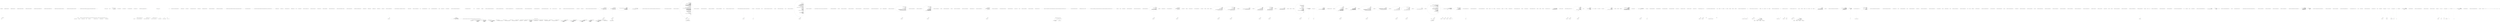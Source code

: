 digraph  {
n66 [label="Hangfire.BackgroundJobServer", span=""];
n0 [cluster="Hangfire.BackgroundJobServer.BackgroundJobServer()", label="Entry Hangfire.BackgroundJobServer.BackgroundJobServer()", span="34-34"];
n1 [cluster="Hangfire.BackgroundJobServer.BackgroundJobServer()", label="Exit Hangfire.BackgroundJobServer.BackgroundJobServer()", span="34-34"];
n2 [cluster="Hangfire.BackgroundJobServer.BackgroundJobServer(Hangfire.JobStorage)", label="Entry Hangfire.BackgroundJobServer.BackgroundJobServer(Hangfire.JobStorage)", span="44-44"];
n3 [cluster="Hangfire.BackgroundJobServer.BackgroundJobServer(Hangfire.JobStorage)", label="Exit Hangfire.BackgroundJobServer.BackgroundJobServer(Hangfire.JobStorage)", span="44-44"];
n4 [cluster="Hangfire.BackgroundJobServer.BackgroundJobServer(Hangfire.BackgroundJobServerOptions)", label="Entry Hangfire.BackgroundJobServer.BackgroundJobServer(Hangfire.BackgroundJobServerOptions)", span="54-54"];
n5 [cluster="Hangfire.BackgroundJobServer.BackgroundJobServer(Hangfire.BackgroundJobServerOptions)", label="Exit Hangfire.BackgroundJobServer.BackgroundJobServer(Hangfire.BackgroundJobServerOptions)", span="54-54"];
n6 [cluster="Hangfire.BackgroundJobServer.BackgroundJobServer(Hangfire.BackgroundJobServerOptions, Hangfire.JobStorage)", label="Entry Hangfire.BackgroundJobServer.BackgroundJobServer(Hangfire.BackgroundJobServerOptions, Hangfire.JobStorage)", span="65-65"];
n7 [cluster="Hangfire.BackgroundJobServer.BackgroundJobServer(Hangfire.BackgroundJobServerOptions, Hangfire.JobStorage)", label="Exit Hangfire.BackgroundJobServer.BackgroundJobServer(Hangfire.BackgroundJobServerOptions, Hangfire.JobStorage)", span="65-65"];
n8 [cluster="Hangfire.BackgroundJobServer.BackgroundJobServer(Hangfire.BackgroundJobServerOptions, Hangfire.JobStorage, System.Collections.Generic.IEnumerable<Hangfire.Server.IBackgroundProcess>)", label="Entry Hangfire.BackgroundJobServer.BackgroundJobServer(Hangfire.BackgroundJobServerOptions, Hangfire.JobStorage, System.Collections.Generic.IEnumerable<Hangfire.Server.IBackgroundProcess>)", span="70-70"];
n9 [cluster="Hangfire.BackgroundJobServer.BackgroundJobServer(Hangfire.BackgroundJobServerOptions, Hangfire.JobStorage, System.Collections.Generic.IEnumerable<Hangfire.Server.IBackgroundProcess>)", label="storage == null", span="75-75"];
n11 [cluster="Hangfire.BackgroundJobServer.BackgroundJobServer(Hangfire.BackgroundJobServerOptions, Hangfire.JobStorage, System.Collections.Generic.IEnumerable<Hangfire.Server.IBackgroundProcess>)", label="options == null", span="76-76"];
n13 [cluster="Hangfire.BackgroundJobServer.BackgroundJobServer(Hangfire.BackgroundJobServerOptions, Hangfire.JobStorage, System.Collections.Generic.IEnumerable<Hangfire.Server.IBackgroundProcess>)", label="additionalProcesses == null", span="77-77"];
n16 [cluster="Hangfire.BackgroundJobServer.BackgroundJobServer(Hangfire.BackgroundJobServerOptions, Hangfire.JobStorage, System.Collections.Generic.IEnumerable<Hangfire.Server.IBackgroundProcess>)", label="processes.AddRange(GetProcesses(options))", span="80-80"];
n17 [cluster="Hangfire.BackgroundJobServer.BackgroundJobServer(Hangfire.BackgroundJobServerOptions, Hangfire.JobStorage, System.Collections.Generic.IEnumerable<Hangfire.Server.IBackgroundProcess>)", label="processes.AddRange(storage.GetComponents())", span="81-81"];
n18 [cluster="Hangfire.BackgroundJobServer.BackgroundJobServer(Hangfire.BackgroundJobServerOptions, Hangfire.JobStorage, System.Collections.Generic.IEnumerable<Hangfire.Server.IBackgroundProcess>)", label="processes.AddRange(additionalProcesses)", span="82-82"];
n19 [cluster="Hangfire.BackgroundJobServer.BackgroundJobServer(Hangfire.BackgroundJobServerOptions, Hangfire.JobStorage, System.Collections.Generic.IEnumerable<Hangfire.Server.IBackgroundProcess>)", label="var properties = new Dictionary<string, object>\r\n            {\r\n                { ''Queues'', options.Queues },\r\n                { ''WorkerCount'', options.WorkerCount }\r\n            }", span="84-88"];
n21 [cluster="Hangfire.BackgroundJobServer.BackgroundJobServer(Hangfire.BackgroundJobServerOptions, Hangfire.JobStorage, System.Collections.Generic.IEnumerable<Hangfire.Server.IBackgroundProcess>)", label="Logger.InfoFormat(''Using job storage: '{0}'.'', storage)", span="91-91"];
n22 [cluster="Hangfire.BackgroundJobServer.BackgroundJobServer(Hangfire.BackgroundJobServerOptions, Hangfire.JobStorage, System.Collections.Generic.IEnumerable<Hangfire.Server.IBackgroundProcess>)", label="storage.WriteOptionsToLog(Logger)", span="93-93"];
n23 [cluster="Hangfire.BackgroundJobServer.BackgroundJobServer(Hangfire.BackgroundJobServerOptions, Hangfire.JobStorage, System.Collections.Generic.IEnumerable<Hangfire.Server.IBackgroundProcess>)", label="options.WriteToLog(Logger)", span="94-94"];
n10 [cluster="Hangfire.BackgroundJobServer.BackgroundJobServer(Hangfire.BackgroundJobServerOptions, Hangfire.JobStorage, System.Collections.Generic.IEnumerable<Hangfire.Server.IBackgroundProcess>)", label="throw new ArgumentNullException(''storage'');", span="75-75"];
n12 [cluster="Hangfire.BackgroundJobServer.BackgroundJobServer(Hangfire.BackgroundJobServerOptions, Hangfire.JobStorage, System.Collections.Generic.IEnumerable<Hangfire.Server.IBackgroundProcess>)", label="throw new ArgumentNullException(''options'');", span="76-76"];
n14 [cluster="Hangfire.BackgroundJobServer.BackgroundJobServer(Hangfire.BackgroundJobServerOptions, Hangfire.JobStorage, System.Collections.Generic.IEnumerable<Hangfire.Server.IBackgroundProcess>)", label="throw new ArgumentNullException(''additionalProcesses'');", span="77-77"];
n15 [cluster="Hangfire.BackgroundJobServer.BackgroundJobServer(Hangfire.BackgroundJobServerOptions, Hangfire.JobStorage, System.Collections.Generic.IEnumerable<Hangfire.Server.IBackgroundProcess>)", label="var processes = new List<IServerProcess>()", span="79-79"];
n27 [cluster="System.Collections.Generic.List<T>.List()", label="Entry System.Collections.Generic.List<T>.List()", span="0-0"];
n28 [cluster="Hangfire.BackgroundJobServer.GetProcesses(Hangfire.BackgroundJobServerOptions)", label="Entry Hangfire.BackgroundJobServer.GetProcesses(Hangfire.BackgroundJobServerOptions)", span="108-108"];
n29 [cluster="System.Collections.Generic.List<T>.AddRange(System.Collections.Generic.IEnumerable<T>)", label="Entry System.Collections.Generic.List<T>.AddRange(System.Collections.Generic.IEnumerable<T>)", span="0-0"];
n30 [cluster="Hangfire.JobStorage.GetComponents()", label="Entry Hangfire.JobStorage.GetComponents()", span="58-58"];
n20 [cluster="Hangfire.BackgroundJobServer.BackgroundJobServer(Hangfire.BackgroundJobServerOptions, Hangfire.JobStorage, System.Collections.Generic.IEnumerable<Hangfire.Server.IBackgroundProcess>)", label="Logger.Info(''Starting Hangfire Server'')", span="90-90"];
n31 [cluster="System.Collections.Generic.Dictionary<TKey, TValue>.Dictionary()", label="Entry System.Collections.Generic.Dictionary<TKey, TValue>.Dictionary()", span="0-0"];
n32 [cluster="Hangfire.Logging.ILog.Info(string)", label="Entry Hangfire.Logging.ILog.Info(string)", span="202-202"];
n33 [cluster="Hangfire.Logging.ILog.InfoFormat(string, params object[])", label="Entry Hangfire.Logging.ILog.InfoFormat(string, params object[])", span="210-210"];
n34 [cluster="Hangfire.JobStorage.WriteOptionsToLog(Hangfire.Logging.ILog)", label="Entry Hangfire.JobStorage.WriteOptionsToLog(Hangfire.Logging.ILog)", span="68-68"];
n35 [cluster="Hangfire.BackgroundJobServerOptions.WriteToLog(Hangfire.Logging.ILog)", label="Entry Hangfire.BackgroundJobServerOptions.WriteToLog(Hangfire.Logging.ILog)", span="71-71"];
n25 [cluster="Hangfire.BackgroundJobServer.BackgroundJobServer(Hangfire.BackgroundJobServerOptions, Hangfire.JobStorage, System.Collections.Generic.IEnumerable<Hangfire.Server.IBackgroundProcess>)", label="Exit Hangfire.BackgroundJobServer.BackgroundJobServer(Hangfire.BackgroundJobServerOptions, Hangfire.JobStorage, System.Collections.Generic.IEnumerable<Hangfire.Server.IBackgroundProcess>)", span="70-70"];
n26 [cluster="System.ArgumentNullException.ArgumentNullException(string)", label="Entry System.ArgumentNullException.ArgumentNullException(string)", span="0-0"];
n36 [cluster="Hangfire.Server.BackgroundProcessServer.BackgroundProcessServer(Hangfire.JobStorage, System.Collections.Generic.IEnumerable<Hangfire.Server.IServerProcess>, System.Collections.Generic.IDictionary<string, object>)", label="Entry Hangfire.Server.BackgroundProcessServer.BackgroundProcessServer(Hangfire.JobStorage, System.Collections.Generic.IEnumerable<Hangfire.Server.IServerProcess>, System.Collections.Generic.IDictionary<string, object>)", span="38-38"];
n37 [cluster="Hangfire.BackgroundJobServer.Dispose()", label="Entry Hangfire.BackgroundJobServer.Dispose()", span="102-102"];
n38 [cluster="Hangfire.BackgroundJobServer.Dispose()", label="_server.Dispose()", span="104-104"];
n39 [cluster="Hangfire.BackgroundJobServer.Dispose()", label="Logger.Info(''Hangfire Server stopped.'')", span="105-105"];
n41 [cluster="Hangfire.Server.BackgroundProcessServer.Dispose()", label="Entry Hangfire.Server.BackgroundProcessServer.Dispose()", span="60-60"];
n40 [cluster="Hangfire.BackgroundJobServer.Dispose()", label="Exit Hangfire.BackgroundJobServer.Dispose()", span="102-102"];
n42 [cluster="Hangfire.BackgroundJobServer.GetProcesses(Hangfire.BackgroundJobServerOptions)", label="options == null", span="110-110"];
n46 [cluster="Hangfire.BackgroundJobServer.GetProcesses(Hangfire.BackgroundJobServerOptions)", label="i < options.WorkerCount", span="114-114"];
n47 [cluster="Hangfire.BackgroundJobServer.GetProcesses(Hangfire.BackgroundJobServerOptions)", label="processes.Add(new Worker(new WorkerContext(options.Queues, i + 1)))", span="116-116"];
n50 [cluster="Hangfire.BackgroundJobServer.GetProcesses(Hangfire.BackgroundJobServerOptions)", label="processes.Add(new SchedulePoller(options.SchedulePollingInterval))", span="120-120"];
n51 [cluster="Hangfire.BackgroundJobServer.GetProcesses(Hangfire.BackgroundJobServerOptions)", label="processes.Add(new ServerWatchdog(options.ServerWatchdogOptions))", span="121-121"];
n43 [cluster="Hangfire.BackgroundJobServer.GetProcesses(Hangfire.BackgroundJobServerOptions)", label="throw new ArgumentNullException(''options'');", span="110-110"];
n44 [cluster="Hangfire.BackgroundJobServer.GetProcesses(Hangfire.BackgroundJobServerOptions)", label="var processes = new List<IServerProcess>()", span="112-112"];
n45 [cluster="Hangfire.BackgroundJobServer.GetProcesses(Hangfire.BackgroundJobServerOptions)", label="var i = 0", span="114-114"];
n49 [cluster="Hangfire.BackgroundJobServer.GetProcesses(Hangfire.BackgroundJobServerOptions)", label="processes.Add(new ServerHeartbeat())", span="119-119"];
n52 [cluster="Hangfire.BackgroundJobServer.GetProcesses(Hangfire.BackgroundJobServerOptions)", label="processes.Add(new RecurringJobScheduler())", span="122-122"];
n53 [cluster="Hangfire.BackgroundJobServer.GetProcesses(Hangfire.BackgroundJobServerOptions)", label="return processes;", span="124-124"];
n48 [cluster="Hangfire.BackgroundJobServer.GetProcesses(Hangfire.BackgroundJobServerOptions)", label="i++", span="114-114"];
n55 [cluster="Hangfire.Server.Worker.Worker(Hangfire.Server.WorkerContext)", label="Entry Hangfire.Server.Worker.Worker(Hangfire.Server.WorkerContext)", span="35-35"];
n56 [cluster="Hangfire.Server.WorkerContext.WorkerContext(string[], int)", label="Entry Hangfire.Server.WorkerContext.WorkerContext(string[], int)", span="27-27"];
n57 [cluster="System.Collections.Generic.List<T>.Add(T)", label="Entry System.Collections.Generic.List<T>.Add(T)", span="0-0"];
n58 [cluster="Hangfire.Server.ServerHeartbeat.ServerHeartbeat()", label="Entry Hangfire.Server.ServerHeartbeat.ServerHeartbeat()", span="20-20"];
n59 [cluster="Hangfire.Server.SchedulePoller.SchedulePoller(System.TimeSpan)", label="Entry Hangfire.Server.SchedulePoller.SchedulePoller(System.TimeSpan)", span="32-32"];
n60 [cluster="Hangfire.Server.ServerWatchdog.ServerWatchdog(Hangfire.Server.ServerWatchdogOptions)", label="Entry Hangfire.Server.ServerWatchdog.ServerWatchdog(Hangfire.Server.ServerWatchdogOptions)", span="27-27"];
n61 [cluster="Hangfire.Server.RecurringJobScheduler.RecurringJobScheduler()", label="Entry Hangfire.Server.RecurringJobScheduler.RecurringJobScheduler()", span="39-39"];
n54 [cluster="Hangfire.BackgroundJobServer.GetProcesses(Hangfire.BackgroundJobServerOptions)", label="Exit Hangfire.BackgroundJobServer.GetProcesses(Hangfire.BackgroundJobServerOptions)", span="108-108"];
n62 [cluster="Hangfire.BackgroundJobServer.Start()", label="Entry Hangfire.BackgroundJobServer.Start()", span="128-128"];
n63 [cluster="Hangfire.BackgroundJobServer.Start()", label="Exit Hangfire.BackgroundJobServer.Start()", span="128-128"];
n64 [cluster="Hangfire.BackgroundJobServer.Stop()", label="Entry Hangfire.BackgroundJobServer.Stop()", span="133-133"];
n65 [cluster="Hangfire.BackgroundJobServer.Stop()", label="Exit Hangfire.BackgroundJobServer.Stop()", span="133-133"];
m1_16 [cluster="string.Replace(string, string)", file="BackgroundProcessServerFacts.cs", label="Entry string.Replace(string, string)", span="0-0"];
m1_0 [cluster="HangFire.SqlServer.SqlServerObjectsInstaller.Install(SqlConnection)", file="BackgroundProcessServerFacts.cs", label="Entry HangFire.SqlServer.SqlServerObjectsInstaller.Install(SqlConnection)", span="34-34"];
m1_8 [cluster="HangFire.SqlServer.SqlServerObjectsInstaller.Install(SqlConnection)", file="BackgroundProcessServerFacts.cs", label="connection.Execute(script)", span="51-51"];
m1_7 [cluster="HangFire.SqlServer.SqlServerObjectsInstaller.Install(SqlConnection)", file="BackgroundProcessServerFacts.cs", label="script = script.Replace(''SET @TARGET_SCHEMA_VERSION = 2;'', ''SET @TARGET_SCHEMA_VERSION = '' + RequiredSchemaVersion + '';'')", span="49-49"];
m1_9 [cluster="HangFire.SqlServer.SqlServerObjectsInstaller.Install(SqlConnection)", file="BackgroundProcessServerFacts.cs", label="Log.Info(''HangFire SQL objects installed.'')", span="53-53"];
m1_10 [cluster="HangFire.SqlServer.SqlServerObjectsInstaller.Install(SqlConnection)", file="BackgroundProcessServerFacts.cs", label="Exit HangFire.SqlServer.SqlServerObjectsInstaller.Install(SqlConnection)", span="34-34"];
m1_21 [cluster="Unk.>", file="BackgroundProcessServerFacts.cs", label="Entry Unk.>", span=""];
m1_32 [cluster="System.IO.StreamReader.StreamReader(System.IO.Stream)", file="BackgroundProcessServerFacts.cs", label="Entry System.IO.StreamReader.StreamReader(System.IO.Stream)", span="0-0"];
m1_22 [cluster="Unk.Single", file="BackgroundProcessServerFacts.cs", label="Entry Unk.Single", span=""];
m1_30 [cluster="System.InvalidOperationException.InvalidOperationException(string)", file="BackgroundProcessServerFacts.cs", label="Entry System.InvalidOperationException.InvalidOperationException(string)", span="0-0"];
m1_17 [cluster="Unk.Execute", file="BackgroundProcessServerFacts.cs", label="Entry Unk.Execute", span=""];
m1_31 [cluster="string.Format(string, object, object)", file="BackgroundProcessServerFacts.cs", label="Entry string.Format(string, object, object)", span="0-0"];
m1_33 [cluster="System.IO.StreamReader.ReadToEnd()", file="BackgroundProcessServerFacts.cs", label="Entry System.IO.StreamReader.ReadToEnd()", span="0-0"];
m1_15 [cluster="HangFire.SqlServer.SqlServerObjectsInstaller.GetStringResource(System.Reflection.Assembly, string)", file="BackgroundProcessServerFacts.cs", label="Entry HangFire.SqlServer.SqlServerObjectsInstaller.GetStringResource(System.Reflection.Assembly, string)", span="62-62"];
m1_23 [cluster="HangFire.SqlServer.SqlServerObjectsInstaller.GetStringResource(System.Reflection.Assembly, string)", file="BackgroundProcessServerFacts.cs", label="var stream = assembly.GetManifestResourceStream(resourceName)", span="64-64"];
m1_25 [cluster="HangFire.SqlServer.SqlServerObjectsInstaller.GetStringResource(System.Reflection.Assembly, string)", file="BackgroundProcessServerFacts.cs", label="throw new InvalidOperationException(String.Format(\r\n                        ''Requested resource `{0}` was not found in the assembly `{1}`.'',\r\n                        resourceName,\r\n                        assembly));", span="68-71"];
m1_24 [cluster="HangFire.SqlServer.SqlServerObjectsInstaller.GetStringResource(System.Reflection.Assembly, string)", file="BackgroundProcessServerFacts.cs", label="stream == null", span="66-66"];
m1_26 [cluster="HangFire.SqlServer.SqlServerObjectsInstaller.GetStringResource(System.Reflection.Assembly, string)", file="BackgroundProcessServerFacts.cs", label="var reader = new StreamReader(stream)", span="74-74"];
m1_27 [cluster="HangFire.SqlServer.SqlServerObjectsInstaller.GetStringResource(System.Reflection.Assembly, string)", file="BackgroundProcessServerFacts.cs", label="return reader.ReadToEnd();", span="76-76"];
m1_28 [cluster="HangFire.SqlServer.SqlServerObjectsInstaller.GetStringResource(System.Reflection.Assembly, string)", file="BackgroundProcessServerFacts.cs", label="Exit HangFire.SqlServer.SqlServerObjectsInstaller.GetStringResource(System.Reflection.Assembly, string)", span="62-62"];
m1_13 [cluster="HangFire.SqlServer.SqlServerObjectsInstaller.IsSqlEditionSupported(SqlConnection)", file="BackgroundProcessServerFacts.cs", label="Entry HangFire.SqlServer.SqlServerObjectsInstaller.IsSqlEditionSupported(SqlConnection)", span="56-56"];
m1_18 [cluster="HangFire.SqlServer.SqlServerObjectsInstaller.IsSqlEditionSupported(SqlConnection)", file="BackgroundProcessServerFacts.cs", label="var edition = connection.Query<int>(''SELECT SERVERPROPERTY ( 'EngineEdition' )'').Single()", span="58-58"];
m1_19 [cluster="HangFire.SqlServer.SqlServerObjectsInstaller.IsSqlEditionSupported(SqlConnection)", file="BackgroundProcessServerFacts.cs", label="return edition >= SqlEngineEdition.Standard && edition <= SqlEngineEdition.SqlAzure;", span="59-59"];
m1_20 [cluster="HangFire.SqlServer.SqlServerObjectsInstaller.IsSqlEditionSupported(SqlConnection)", file="BackgroundProcessServerFacts.cs", label="Exit HangFire.SqlServer.SqlServerObjectsInstaller.IsSqlEditionSupported(SqlConnection)", span="56-56"];
m1_29 [cluster="System.Reflection.Assembly.GetManifestResourceStream(string)", file="BackgroundProcessServerFacts.cs", label="Entry System.Reflection.Assembly.GetManifestResourceStream(string)", span="0-0"];
m1_14 [cluster="System.PlatformNotSupportedException.PlatformNotSupportedException(string)", file="BackgroundProcessServerFacts.cs", label="Entry System.PlatformNotSupportedException.PlatformNotSupportedException(string)", span="0-0"];
m1_12 [cluster="Unk.Info", file="BackgroundProcessServerFacts.cs", label="Entry Unk.Info", span=""];
m5_398 [cluster="System.Func<T1, T2, T3, TResult>.Invoke(T1, T2, T3)", file="TypeExtensions.cs", label="Entry System.Func<T1, T2, T3, TResult>.Invoke(T1, T2, T3)", span="0-0"];
m5_115 [cluster="long.Parse(string)", file="TypeExtensions.cs", label="Entry long.Parse(string)", span="0-0"];
m5_0 [cluster="HangFire.SqlServer.SqlServerMonitoringApi.SqlServerMonitoringApi(string, HangFire.SqlServer.PersistentJobQueueProviderCollection)", file="TypeExtensions.cs", label="Entry HangFire.SqlServer.SqlServerMonitoringApi.SqlServerMonitoringApi(string, HangFire.SqlServer.PersistentJobQueueProviderCollection)", span="35-35"];
m5_1 [cluster="HangFire.SqlServer.SqlServerMonitoringApi.SqlServerMonitoringApi(string, HangFire.SqlServer.PersistentJobQueueProviderCollection)", file="TypeExtensions.cs", label="_connectionString = connectionString", span="39-39"];
m5_2 [cluster="HangFire.SqlServer.SqlServerMonitoringApi.SqlServerMonitoringApi(string, HangFire.SqlServer.PersistentJobQueueProviderCollection)", file="TypeExtensions.cs", label="_queueProviders = queueProviders", span="40-40"];
m5_3 [cluster="HangFire.SqlServer.SqlServerMonitoringApi.SqlServerMonitoringApi(string, HangFire.SqlServer.PersistentJobQueueProviderCollection)", file="TypeExtensions.cs", label="Exit HangFire.SqlServer.SqlServerMonitoringApi.SqlServerMonitoringApi(string, HangFire.SqlServer.PersistentJobQueueProviderCollection)", span="35-35"];
m5_48 [cluster="HangFire.SqlServer.SqlServerMonitoringApi.GetJobs<TDto>(SqlConnection, int, int, string, System.Func<HangFire.SqlServer.Entities.SqlJob, HangFire.Common.Job, System.Collections.Generic.Dictionary<string, string>, TDto>)", file="TypeExtensions.cs", label="Entry HangFire.SqlServer.SqlServerMonitoringApi.GetJobs<TDto>(SqlConnection, int, int, string, System.Func<HangFire.SqlServer.Entities.SqlJob, HangFire.Common.Job, System.Collections.Generic.Dictionary<string, string>, TDto>)", span="518-518"];
m5_385 [cluster="HangFire.SqlServer.SqlServerMonitoringApi.GetJobs<TDto>(SqlConnection, int, int, string, System.Func<HangFire.SqlServer.Entities.SqlJob, HangFire.Common.Job, System.Collections.Generic.Dictionary<string, string>, TDto>)", file="TypeExtensions.cs", label="string jobsSql = @''\r\nselect * from (\r\n  select j.*, s.Reason as StateReason, s.Data as StateData, row_number() over (order by j.Id desc) as row_num\r\n  from HangFire.Job j\r\n  left join HangFire.State s on j.StateId = s.Id\r\n  where j.StateName = @stateName\r\n) as j where j.row_num between @start and @end\r\n''", span="525-532"];
m5_386 [cluster="HangFire.SqlServer.SqlServerMonitoringApi.GetJobs<TDto>(SqlConnection, int, int, string, System.Func<HangFire.SqlServer.Entities.SqlJob, HangFire.Common.Job, System.Collections.Generic.Dictionary<string, string>, TDto>)", file="TypeExtensions.cs", label="var jobs = connection.Query<SqlJob>(\r\n                        jobsSql,\r\n                        new { stateName = stateName, start = @from + 1, end = @from + count })\r\n                        .ToList()", span="534-537"];
m5_387 [cluster="HangFire.SqlServer.SqlServerMonitoringApi.GetJobs<TDto>(SqlConnection, int, int, string, System.Func<HangFire.SqlServer.Entities.SqlJob, HangFire.Common.Job, System.Collections.Generic.Dictionary<string, string>, TDto>)", file="TypeExtensions.cs", label="return DeserializeJobs(jobs, selector);", span="539-539"];
m5_388 [cluster="HangFire.SqlServer.SqlServerMonitoringApi.GetJobs<TDto>(SqlConnection, int, int, string, System.Func<HangFire.SqlServer.Entities.SqlJob, HangFire.Common.Job, System.Collections.Generic.Dictionary<string, string>, TDto>)", file="TypeExtensions.cs", label="Exit HangFire.SqlServer.SqlServerMonitoringApi.GetJobs<TDto>(SqlConnection, int, int, string, System.Func<HangFire.SqlServer.Entities.SqlJob, HangFire.Common.Job, System.Collections.Generic.Dictionary<string, string>, TDto>)", span="518-518"];
m5_399 [cluster="System.Collections.Generic.KeyValuePair<TKey, TValue>.KeyValuePair(TKey, TValue)", file="TypeExtensions.cs", label="Entry System.Collections.Generic.KeyValuePair<TKey, TValue>.KeyValuePair(TKey, TValue)", span="0-0"];
m5_234 [cluster="HangFire.SqlServer.SqlServerMonitoringApi.GetStatistics()", file="TypeExtensions.cs", label="Entry HangFire.SqlServer.SqlServerMonitoringApi.GetStatistics()", span="314-314"];
m5_235 [cluster="HangFire.SqlServer.SqlServerMonitoringApi.GetStatistics()", file="TypeExtensions.cs", label="return UseConnection(connection =>\r\n            {\r\n                const string sql = @''\r\nselect StateName as [State], count(id) as [Count] From HangFire.Job \r\ngroup by StateName\r\nhaving StateName is not null;\r\nselect count(Id) from HangFire.Server;\r\nselect sum([Value]) from HangFire.Counter where [Key] = N'stats:succeeded';\r\nselect sum([Value]) from HangFire.Counter where [Key] = N'stats:deleted';\r\nselect count(*) from HangFire.[Set] where [Key] = N'recurring-jobs';\r\n'';\r\n\r\n                var stats = new StatisticsDto();\r\n                using (var multi = connection.QueryMultiple(sql))\r\n                {\r\n                    var countByStates = multi.Read().ToDictionary(x => x.State, x => x.Count);\r\n\r\n                    Func<string, int> getCountIfExists = name => countByStates.ContainsKey(name) ? countByStates[name] : 0;\r\n\r\n                    stats.Enqueued = getCountIfExists(EnqueuedState.StateName);\r\n                    stats.Failed = getCountIfExists(FailedState.StateName);\r\n                    stats.Processing = getCountIfExists(ProcessingState.StateName);\r\n                    stats.Scheduled = getCountIfExists(ScheduledState.StateName);\r\n\r\n                    stats.Servers = multi.Read<int>().Single();\r\n\r\n                    stats.Succeeded = multi.Read<int?>().SingleOrDefault() ?? 0;\r\n                    stats.Deleted = multi.Read<int?>().SingleOrDefault() ?? 0;\r\n\r\n                    stats.Recurring = multi.Read<int>().Single();\r\n                }\r\n\r\n                stats.Queues = _queueProviders\r\n                    .SelectMany(x => x.GetJobQueueMonitoringApi(connection).GetQueues())\r\n                    .Count();\r\n\r\n                return stats;\r\n            });", span="316-353"];
m5_236 [cluster="HangFire.SqlServer.SqlServerMonitoringApi.GetStatistics()", file="TypeExtensions.cs", label="Exit HangFire.SqlServer.SqlServerMonitoringApi.GetStatistics()", span="314-314"];
m5_52 [cluster="HangFire.Storage.Monitoring.ProcessingJobDto.ProcessingJobDto()", file="TypeExtensions.cs", label="Entry HangFire.Storage.Monitoring.ProcessingJobDto.ProcessingJobDto()", span="23-23"];
m5_72 [cluster="HangFire.SqlServer.SqlServerMonitoringApi.FailedByDatesCount()", file="TypeExtensions.cs", label="Entry HangFire.SqlServer.SqlServerMonitoringApi.FailedByDatesCount()", span="117-117"];
m5_73 [cluster="HangFire.SqlServer.SqlServerMonitoringApi.FailedByDatesCount()", file="TypeExtensions.cs", label="return UseConnection(connection => \r\n                GetTimelineStats(connection, ''failed''));", span="119-120"];
m5_74 [cluster="HangFire.SqlServer.SqlServerMonitoringApi.FailedByDatesCount()", file="TypeExtensions.cs", label="Exit HangFire.SqlServer.SqlServerMonitoringApi.FailedByDatesCount()", span="117-117"];
m5_361 [cluster="Unk.Open", file="TypeExtensions.cs", label="Entry Unk.Open", span=""];
m5_7 [cluster="HangFire.SqlServer.SqlServerMonitoringApi.UseConnection<T>(System.Func<SqlConnection, T>)", file="TypeExtensions.cs", label="Entry HangFire.SqlServer.SqlServerMonitoringApi.UseConnection<T>(System.Func<SqlConnection, T>)", span="447-447"];
m5_351 [cluster="HangFire.SqlServer.SqlServerMonitoringApi.UseConnection<T>(System.Func<SqlConnection, T>)", file="TypeExtensions.cs", label="var transaction = new TransactionScope(TransactionScopeOption.Required, new TransactionOptions { IsolationLevel = IsolationLevel.ReadUncommitted })", span="449-449"];
m5_354 [cluster="HangFire.SqlServer.SqlServerMonitoringApi.UseConnection<T>(System.Func<SqlConnection, T>)", file="TypeExtensions.cs", label="var result = action(connection)", span="454-454"];
m5_352 [cluster="HangFire.SqlServer.SqlServerMonitoringApi.UseConnection<T>(System.Func<SqlConnection, T>)", file="TypeExtensions.cs", label="var connection = new SqlConnection(_connectionString)", span="450-450"];
m5_355 [cluster="HangFire.SqlServer.SqlServerMonitoringApi.UseConnection<T>(System.Func<SqlConnection, T>)", file="TypeExtensions.cs", label="transaction.Complete()", span="456-456"];
m5_353 [cluster="HangFire.SqlServer.SqlServerMonitoringApi.UseConnection<T>(System.Func<SqlConnection, T>)", file="TypeExtensions.cs", label="connection.Open()", span="452-452"];
m5_356 [cluster="HangFire.SqlServer.SqlServerMonitoringApi.UseConnection<T>(System.Func<SqlConnection, T>)", file="TypeExtensions.cs", label="return result;", span="458-458"];
m5_357 [cluster="HangFire.SqlServer.SqlServerMonitoringApi.UseConnection<T>(System.Func<SqlConnection, T>)", file="TypeExtensions.cs", label="Exit HangFire.SqlServer.SqlServerMonitoringApi.UseConnection<T>(System.Func<SqlConnection, T>)", span="447-447"];
m5_360 [cluster="SqlConnection.cstr", file="TypeExtensions.cs", label="Entry SqlConnection.cstr", span=""];
m5_273 [cluster="HangFire.SqlServer.IPersistentJobQueueMonitoringApi.GetQueues()", file="TypeExtensions.cs", label="Entry HangFire.SqlServer.IPersistentJobQueueMonitoringApi.GetQueues()", span="22-22"];
m5_411 [cluster="Unk.ToString", file="TypeExtensions.cs", label="Entry Unk.ToString", span=""];
m5_194 [cluster="HangFire.SqlServer.SqlServerMonitoringApi.JobDetails(string)", file="TypeExtensions.cs", label="Entry HangFire.SqlServer.SqlServerMonitoringApi.JobDetails(string)", span="263-263"];
m5_195 [cluster="HangFire.SqlServer.SqlServerMonitoringApi.JobDetails(string)", file="TypeExtensions.cs", label="return UseConnection(connection =>\r\n            {\r\n\r\n                const string sql = @''\r\nselect * from HangFire.Job where Id = @id\r\nselect * from HangFire.JobParameter where JobId = @id\r\nselect * from HangFire.State where JobId = @id order by Id desc'';\r\n\r\n                using (var multi = connection.QueryMultiple(sql, new { id = jobId }))\r\n                {\r\n                    var job = multi.Read<SqlJob>().SingleOrDefault();\r\n                    if (job == null) return null;\r\n\r\n                    var parameters = multi.Read<JobParameter>().ToDictionary(x => x.Name, x => x.Value);\r\n                    var history =\r\n                        multi.Read<SqlState>()\r\n                            .ToList()\r\n                            .Select(x => new StateHistoryDto\r\n                            {\r\n                                StateName = x.Name,\r\n                                CreatedAt = x.CreatedAt,\r\n                                Reason = x.Reason,\r\n                                Data = JobHelper.FromJson<Dictionary<string, string>>(x.Data)\r\n                            })\r\n                            .ToList();\r\n\r\n                    return new JobDetailsDto\r\n                    {\r\n                        CreatedAt = job.CreatedAt,\r\n                        Job = DeserializeJob(job.InvocationData, job.Arguments),\r\n                        History = history,\r\n                        Properties = parameters\r\n                    };\r\n                }\r\n            });", span="265-299"];
m5_196 [cluster="HangFire.SqlServer.SqlServerMonitoringApi.JobDetails(string)", file="TypeExtensions.cs", label="Exit HangFire.SqlServer.SqlServerMonitoringApi.JobDetails(string)", span="263-263"];
m5_258 [cluster="System.Collections.Generic.IEnumerable<TSource>.SelectMany<TSource, TResult>(System.Func<TSource, System.Collections.Generic.IEnumerable<TResult>>)", file="TypeExtensions.cs", label="Entry System.Collections.Generic.IEnumerable<TSource>.SelectMany<TSource, TResult>(System.Func<TSource, System.Collections.Generic.IEnumerable<TResult>>)", span="0-0"];
m5_104 [cluster="HangFire.Common.JobHelper.DeserializeNullableDateTime(string)", file="TypeExtensions.cs", label="Entry HangFire.Common.JobHelper.DeserializeNullableDateTime(string)", span="67-67"];
m5_367 [cluster="Unk.DeserializeJobs", file="TypeExtensions.cs", label="Entry Unk.DeserializeJobs", span=""];
m5_36 [cluster="HangFire.SqlServer.SqlServerMonitoringApi.ProcessingCount()", file="TypeExtensions.cs", label="Entry HangFire.SqlServer.SqlServerMonitoringApi.ProcessingCount()", span="77-77"];
m5_37 [cluster="HangFire.SqlServer.SqlServerMonitoringApi.ProcessingCount()", file="TypeExtensions.cs", label="return UseConnection(connection => \r\n                GetNumberOfJobsByStateName(connection, ProcessingState.StateName));", span="79-80"];
m5_38 [cluster="HangFire.SqlServer.SqlServerMonitoringApi.ProcessingCount()", file="TypeExtensions.cs", label="Exit HangFire.SqlServer.SqlServerMonitoringApi.ProcessingCount()", span="77-77"];
m5_181 [cluster="HangFire.SqlServer.SqlServerMonitoringApi.HourlySucceededJobs()", file="TypeExtensions.cs", label="Entry HangFire.SqlServer.SqlServerMonitoringApi.HourlySucceededJobs()", span="251-251"];
m5_182 [cluster="HangFire.SqlServer.SqlServerMonitoringApi.HourlySucceededJobs()", file="TypeExtensions.cs", label="return UseConnection(connection => \r\n                GetHourlyTimelineStats(connection, ''succeeded''));", span="253-254"];
m5_183 [cluster="HangFire.SqlServer.SqlServerMonitoringApi.HourlySucceededJobs()", file="TypeExtensions.cs", label="Exit HangFire.SqlServer.SqlServerMonitoringApi.HourlySucceededJobs()", span="251-251"];
m5_179 [cluster="HangFire.SqlServer.IPersistentJobQueueMonitoringApi.GetFetchedJobIds(string, int, int)", file="TypeExtensions.cs", label="Entry HangFire.SqlServer.IPersistentJobQueueMonitoringApi.GetFetchedJobIds(string, int, int)", span="24-24"];
m5_255 [cluster="Unk.Read", file="TypeExtensions.cs", label="Entry Unk.Read", span=""];
m5_384 [cluster="HangFire.Storage.InvocationData.Deserialize()", file="TypeExtensions.cs", label="Entry HangFire.Storage.InvocationData.Deserialize()", span="38-38"];
m5_105 [cluster="HangFire.SqlServer.SqlServerMonitoringApi.SucceededJobs(int, int)", file="TypeExtensions.cs", label="Entry HangFire.SqlServer.SqlServerMonitoringApi.SucceededJobs(int, int)", span="168-168"];
m5_106 [cluster="HangFire.SqlServer.SqlServerMonitoringApi.SucceededJobs(int, int)", file="TypeExtensions.cs", label="return UseConnection(connection => GetJobs(\r\n                connection,\r\n                from,\r\n                count,\r\n                SucceededState.StateName,\r\n                (sqlJob, job, stateData) => new SucceededJobDto\r\n                {\r\n                    Job = job,\r\n                    TotalDuration = stateData.ContainsKey(''PerformanceDuration'') && stateData.ContainsKey(''Latency'')\r\n                        ? (long?)long.Parse(stateData[''PerformanceDuration'']) + (long?)long.Parse(stateData[''Latency''])\r\n                        : null,\r\n                    SucceededAt = JobHelper.DeserializeNullableDateTime(stateData[''SucceededAt''])\r\n                }));", span="170-182"];
m5_107 [cluster="HangFire.SqlServer.SqlServerMonitoringApi.SucceededJobs(int, int)", file="TypeExtensions.cs", label="Exit HangFire.SqlServer.SqlServerMonitoringApi.SucceededJobs(int, int)", span="168-168"];
m5_94 [cluster="HangFire.SqlServer.SqlServerMonitoringApi.FailedJobs(int, int)", file="TypeExtensions.cs", label="Entry HangFire.SqlServer.SqlServerMonitoringApi.FailedJobs(int, int)", span="150-150"];
m5_95 [cluster="HangFire.SqlServer.SqlServerMonitoringApi.FailedJobs(int, int)", file="TypeExtensions.cs", label="return UseConnection(connection => GetJobs(\r\n                connection,\r\n                from,\r\n                count,\r\n                FailedState.StateName,\r\n                (sqlJob, job, stateData) => new FailedJobDto\r\n                {\r\n                    Job = job,\r\n                    Reason = sqlJob.StateReason,\r\n                    ExceptionDetails = stateData[''ExceptionDetails''],\r\n                    ExceptionMessage = stateData[''ExceptionMessage''],\r\n                    ExceptionType = stateData[''ExceptionType''],\r\n                    FailedAt = JobHelper.DeserializeNullableDateTime(stateData[''FailedAt''])\r\n                }));", span="152-165"];
m5_96 [cluster="HangFire.SqlServer.SqlServerMonitoringApi.FailedJobs(int, int)", file="TypeExtensions.cs", label="Exit HangFire.SqlServer.SqlServerMonitoringApi.FailedJobs(int, int)", span="150-150"];
m5_269 [cluster="Unk.ContainsKey", file="TypeExtensions.cs", label="Entry Unk.ContainsKey", span=""];
m5_64 [cluster="HangFire.Storage.Monitoring.ScheduledJobDto.ScheduledJobDto()", file="TypeExtensions.cs", label="Entry HangFire.Storage.Monitoring.ScheduledJobDto.ScheduledJobDto()", span="23-23"];
m5_146 [cluster="Unk.EnqueuedJobs", file="TypeExtensions.cs", label="Entry Unk.EnqueuedJobs", span=""];
m5_65 [cluster="HangFire.SqlServer.SqlServerMonitoringApi.SucceededByDatesCount()", file="TypeExtensions.cs", label="Entry HangFire.SqlServer.SqlServerMonitoringApi.SucceededByDatesCount()", span="111-111"];
m5_66 [cluster="HangFire.SqlServer.SqlServerMonitoringApi.SucceededByDatesCount()", file="TypeExtensions.cs", label="return UseConnection(connection => \r\n                GetTimelineStats(connection, ''succeeded''));", span="113-114"];
m5_67 [cluster="HangFire.SqlServer.SqlServerMonitoringApi.SucceededByDatesCount()", file="TypeExtensions.cs", label="Exit HangFire.SqlServer.SqlServerMonitoringApi.SucceededByDatesCount()", span="111-111"];
m5_383 [cluster="HangFire.Common.JobHelper.FromJson<T>(string)", file="TypeExtensions.cs", label="Entry HangFire.Common.JobHelper.FromJson<T>(string)", span="31-31"];
m5_22 [cluster="HangFire.SqlServer.SqlServerMonitoringApi.FetchedCount(string)", file="TypeExtensions.cs", label="Entry HangFire.SqlServer.SqlServerMonitoringApi.FetchedCount(string)", span="60-60"];
m5_23 [cluster="HangFire.SqlServer.SqlServerMonitoringApi.FetchedCount(string)", file="TypeExtensions.cs", label="return UseConnection(connection =>\r\n            {\r\n                var queueApi = GetQueueApi(connection, queue);\r\n                var counters = queueApi.GetEnqueuedAndFetchedCount(queue);\r\n\r\n                return counters.FetchedCount ?? 0;\r\n            });", span="62-68"];
m5_24 [cluster="HangFire.SqlServer.SqlServerMonitoringApi.FetchedCount(string)", file="TypeExtensions.cs", label="Exit HangFire.SqlServer.SqlServerMonitoringApi.FetchedCount(string)", span="60-60"];
m5_53 [cluster="System.Collections.Generic.Dictionary<TKey, TValue>.ContainsKey(TKey)", file="TypeExtensions.cs", label="Entry System.Collections.Generic.Dictionary<TKey, TValue>.ContainsKey(TKey)", span="0-0"];
m5_254 [cluster="HangFire.Storage.Monitoring.StatisticsDto.StatisticsDto()", file="TypeExtensions.cs", label="Entry HangFire.Storage.Monitoring.StatisticsDto.StatisticsDto()", span="18-18"];
m5_256 [cluster="System.Func<T, TResult>.Invoke(T)", file="TypeExtensions.cs", label="Entry System.Func<T, TResult>.Invoke(T)", span="0-0"];
m5_400 [cluster="int.ToString()", file="TypeExtensions.cs", label="Entry int.ToString()", span="0-0"];
m5_30 [cluster="HangFire.SqlServer.SqlServerMonitoringApi.FailedCount()", file="TypeExtensions.cs", label="Entry HangFire.SqlServer.SqlServerMonitoringApi.FailedCount()", span="71-71"];
m5_31 [cluster="HangFire.SqlServer.SqlServerMonitoringApi.FailedCount()", file="TypeExtensions.cs", label="return UseConnection(connection => \r\n                GetNumberOfJobsByStateName(connection, FailedState.StateName));", span="73-74"];
m5_32 [cluster="HangFire.SqlServer.SqlServerMonitoringApi.FailedCount()", file="TypeExtensions.cs", label="Exit HangFire.SqlServer.SqlServerMonitoringApi.FailedCount()", span="71-71"];
m5_92 [cluster="HangFire.Storage.Monitoring.ServerDto.ServerDto()", file="TypeExtensions.cs", label="Entry HangFire.Storage.Monitoring.ServerDto.ServerDto()", span="21-21"];
m5_389 [cluster="HangFire.SqlServer.SqlServerMonitoringApi.DeserializeJobs<TDto>(System.Collections.Generic.ICollection<HangFire.SqlServer.Entities.SqlJob>, System.Func<HangFire.SqlServer.Entities.SqlJob, HangFire.Common.Job, System.Collections.Generic.Dictionary<string, string>, TDto>)", file="TypeExtensions.cs", label="Entry HangFire.SqlServer.SqlServerMonitoringApi.DeserializeJobs<TDto>(System.Collections.Generic.ICollection<HangFire.SqlServer.Entities.SqlJob>, System.Func<HangFire.SqlServer.Entities.SqlJob, HangFire.Common.Job, System.Collections.Generic.Dictionary<string, string>, TDto>)", span="542-542"];
m5_390 [cluster="HangFire.SqlServer.SqlServerMonitoringApi.DeserializeJobs<TDto>(System.Collections.Generic.ICollection<HangFire.SqlServer.Entities.SqlJob>, System.Func<HangFire.SqlServer.Entities.SqlJob, HangFire.Common.Job, System.Collections.Generic.Dictionary<string, string>, TDto>)", file="TypeExtensions.cs", label="var result = new List<KeyValuePair<string, TDto>>(jobs.Count)", span="546-546"];
m5_391 [cluster="HangFire.SqlServer.SqlServerMonitoringApi.DeserializeJobs<TDto>(System.Collections.Generic.ICollection<HangFire.SqlServer.Entities.SqlJob>, System.Func<HangFire.SqlServer.Entities.SqlJob, HangFire.Common.Job, System.Collections.Generic.Dictionary<string, string>, TDto>)", file="TypeExtensions.cs", label=jobs, span="548-548"];
m5_393 [cluster="HangFire.SqlServer.SqlServerMonitoringApi.DeserializeJobs<TDto>(System.Collections.Generic.ICollection<HangFire.SqlServer.Entities.SqlJob>, System.Func<HangFire.SqlServer.Entities.SqlJob, HangFire.Common.Job, System.Collections.Generic.Dictionary<string, string>, TDto>)", file="TypeExtensions.cs", label="var dto = selector(job, DeserializeJob(job.InvocationData, job.Arguments), stateData)", span="551-551"];
m5_394 [cluster="HangFire.SqlServer.SqlServerMonitoringApi.DeserializeJobs<TDto>(System.Collections.Generic.ICollection<HangFire.SqlServer.Entities.SqlJob>, System.Func<HangFire.SqlServer.Entities.SqlJob, HangFire.Common.Job, System.Collections.Generic.Dictionary<string, string>, TDto>)", file="TypeExtensions.cs", label="result.Add(new KeyValuePair<string, TDto>(\r\n                    job.Id.ToString(), dto))", span="553-554"];
m5_395 [cluster="HangFire.SqlServer.SqlServerMonitoringApi.DeserializeJobs<TDto>(System.Collections.Generic.ICollection<HangFire.SqlServer.Entities.SqlJob>, System.Func<HangFire.SqlServer.Entities.SqlJob, HangFire.Common.Job, System.Collections.Generic.Dictionary<string, string>, TDto>)", file="TypeExtensions.cs", label="return new JobList<TDto>(result);", span="557-557"];
m5_392 [cluster="HangFire.SqlServer.SqlServerMonitoringApi.DeserializeJobs<TDto>(System.Collections.Generic.ICollection<HangFire.SqlServer.Entities.SqlJob>, System.Func<HangFire.SqlServer.Entities.SqlJob, HangFire.Common.Job, System.Collections.Generic.Dictionary<string, string>, TDto>)", file="TypeExtensions.cs", label="var stateData = JobHelper.FromJson<Dictionary<string, string>>(job.StateData)", span="550-550"];
m5_396 [cluster="HangFire.SqlServer.SqlServerMonitoringApi.DeserializeJobs<TDto>(System.Collections.Generic.ICollection<HangFire.SqlServer.Entities.SqlJob>, System.Func<HangFire.SqlServer.Entities.SqlJob, HangFire.Common.Job, System.Collections.Generic.Dictionary<string, string>, TDto>)", file="TypeExtensions.cs", label="Exit HangFire.SqlServer.SqlServerMonitoringApi.DeserializeJobs<TDto>(System.Collections.Generic.ICollection<HangFire.SqlServer.Entities.SqlJob>, System.Func<HangFire.SqlServer.Entities.SqlJob, HangFire.Common.Job, System.Collections.Generic.Dictionary<string, string>, TDto>)", span="542-542"];
m5_358 [cluster="TransactionScope.cstr", file="TypeExtensions.cs", label="Entry TransactionScope.cstr", span=""];
m5_141 [cluster="Unk.ToArray", file="TypeExtensions.cs", label="Entry Unk.ToArray", span=""];
m5_332 [cluster="System.DateTime.AddDays(double)", file="TypeExtensions.cs", label="Entry System.DateTime.AddDays(double)", span="0-0"];
m5_210 [cluster="HangFire.Storage.Monitoring.JobDetailsDto.JobDetailsDto()", file="TypeExtensions.cs", label="Entry HangFire.Storage.Monitoring.JobDetailsDto.JobDetailsDto()", span="22-22"];
m5_350 [cluster="HangFire.SqlServer.PersistentJobQueueProviderCollection.GetProvider(string)", file="TypeExtensions.cs", label="Entry HangFire.SqlServer.PersistentJobQueueProviderCollection.GetProvider(string)", span="53-53"];
m5_125 [cluster="HangFire.Storage.Monitoring.DeletedJobDto.DeletedJobDto()", file="TypeExtensions.cs", label="Entry HangFire.Storage.Monitoring.DeletedJobDto.DeletedJobDto()", span="7-7"];
m5_368 [cluster="lambda expression", file="TypeExtensions.cs", label="Entry lambda expression", span="480-487"];
m5_8 [cluster="lambda expression", file="TypeExtensions.cs", label="Entry lambda expression", span="45-46"];
m5_9 [cluster="lambda expression", file="TypeExtensions.cs", label="GetNumberOfJobsByStateName(connection, ScheduledState.StateName)", span="46-46"];
m5_10 [cluster="lambda expression", file="TypeExtensions.cs", label="Exit lambda expression", span="45-46"];
m5_16 [cluster="lambda expression", file="TypeExtensions.cs", label="var queueApi = GetQueueApi(connection, queue)", span="53-53"];
m5_17 [cluster="lambda expression", file="TypeExtensions.cs", label="var counters = queueApi.GetEnqueuedAndFetchedCount(queue)", span="54-54"];
m5_15 [cluster="lambda expression", file="TypeExtensions.cs", label="Entry lambda expression", span="51-57"];
m5_18 [cluster="lambda expression", file="TypeExtensions.cs", label="return counters.EnqueuedCount ?? 0;", span="56-56"];
m5_19 [cluster="lambda expression", file="TypeExtensions.cs", label="Exit lambda expression", span="51-57"];
m5_26 [cluster="lambda expression", file="TypeExtensions.cs", label="var queueApi = GetQueueApi(connection, queue)", span="64-64"];
m5_27 [cluster="lambda expression", file="TypeExtensions.cs", label="var counters = queueApi.GetEnqueuedAndFetchedCount(queue)", span="65-65"];
m5_25 [cluster="lambda expression", file="TypeExtensions.cs", label="Entry lambda expression", span="62-68"];
m5_28 [cluster="lambda expression", file="TypeExtensions.cs", label="return counters.FetchedCount ?? 0;", span="67-67"];
m5_29 [cluster="lambda expression", file="TypeExtensions.cs", label="Exit lambda expression", span="62-68"];
m5_33 [cluster="lambda expression", file="TypeExtensions.cs", label="Entry lambda expression", span="73-74"];
m5_34 [cluster="lambda expression", file="TypeExtensions.cs", label="GetNumberOfJobsByStateName(connection, FailedState.StateName)", span="74-74"];
m5_35 [cluster="lambda expression", file="TypeExtensions.cs", label="Exit lambda expression", span="73-74"];
m5_39 [cluster="lambda expression", file="TypeExtensions.cs", label="Entry lambda expression", span="79-80"];
m5_40 [cluster="lambda expression", file="TypeExtensions.cs", label="GetNumberOfJobsByStateName(connection, ProcessingState.StateName)", span="80-80"];
m5_41 [cluster="lambda expression", file="TypeExtensions.cs", label="Exit lambda expression", span="79-80"];
m5_46 [cluster="lambda expression", file="TypeExtensions.cs", label="GetJobs(\r\n                connection,\r\n                from, count,\r\n                ProcessingState.StateName,\r\n                (sqlJob, job, stateData) => new ProcessingJobDto\r\n                {\r\n                    Job = job,\r\n                    ServerId = stateData.ContainsKey(''ServerId'') ? stateData[''ServerId''] : stateData[''ServerName''],\r\n                    StartedAt = JobHelper.DeserializeDateTime(stateData[''StartedAt'']),\r\n                })", span="85-94"];
m5_45 [cluster="lambda expression", file="TypeExtensions.cs", label="Entry lambda expression", span="85-94"];
m5_47 [cluster="lambda expression", file="TypeExtensions.cs", label="Exit lambda expression", span="85-94"];
m5_49 [cluster="lambda expression", file="TypeExtensions.cs", label="Entry lambda expression", span="89-94"];
m5_50 [cluster="lambda expression", file="TypeExtensions.cs", label="new ProcessingJobDto\r\n                {\r\n                    Job = job,\r\n                    ServerId = stateData.ContainsKey(''ServerId'') ? stateData[''ServerId''] : stateData[''ServerName''],\r\n                    StartedAt = JobHelper.DeserializeDateTime(stateData[''StartedAt'']),\r\n                }", span="89-94"];
m5_51 [cluster="lambda expression", file="TypeExtensions.cs", label="Exit lambda expression", span="89-94"];
m5_59 [cluster="lambda expression", file="TypeExtensions.cs", label="GetJobs(\r\n                connection,\r\n                from, count,\r\n                ScheduledState.StateName,\r\n                (sqlJob, job, stateData) => new ScheduledJobDto\r\n                {\r\n                    Job = job,\r\n                    EnqueueAt = JobHelper.DeserializeDateTime(stateData[''EnqueueAt'']),\r\n                    ScheduledAt = JobHelper.DeserializeDateTime(stateData[''ScheduledAt''])\r\n                })", span="99-108"];
m5_58 [cluster="lambda expression", file="TypeExtensions.cs", label="Entry lambda expression", span="99-108"];
m5_60 [cluster="lambda expression", file="TypeExtensions.cs", label="Exit lambda expression", span="99-108"];
m5_61 [cluster="lambda expression", file="TypeExtensions.cs", label="Entry lambda expression", span="103-108"];
m5_62 [cluster="lambda expression", file="TypeExtensions.cs", label="new ScheduledJobDto\r\n                {\r\n                    Job = job,\r\n                    EnqueueAt = JobHelper.DeserializeDateTime(stateData[''EnqueueAt'']),\r\n                    ScheduledAt = JobHelper.DeserializeDateTime(stateData[''ScheduledAt''])\r\n                }", span="103-108"];
m5_63 [cluster="lambda expression", file="TypeExtensions.cs", label="Exit lambda expression", span="103-108"];
m5_68 [cluster="lambda expression", file="TypeExtensions.cs", label="Entry lambda expression", span="113-114"];
m5_69 [cluster="lambda expression", file="TypeExtensions.cs", label="GetTimelineStats(connection, ''succeeded'')", span="114-114"];
m5_70 [cluster="lambda expression", file="TypeExtensions.cs", label="Exit lambda expression", span="113-114"];
m5_75 [cluster="lambda expression", file="TypeExtensions.cs", label="Entry lambda expression", span="119-120"];
m5_76 [cluster="lambda expression", file="TypeExtensions.cs", label="GetTimelineStats(connection, ''failed'')", span="120-120"];
m5_77 [cluster="lambda expression", file="TypeExtensions.cs", label="Exit lambda expression", span="119-120"];
m5_82 [cluster="lambda expression", file="TypeExtensions.cs", label="Entry lambda expression", span="125-147"];
m5_83 [cluster="lambda expression", file="TypeExtensions.cs", label="var servers = connection.Query<Entities.Server>(\r\n                    @''select * from HangFire.Server'')\r\n                    .ToList()", span="127-129"];
m5_84 [cluster="lambda expression", file="TypeExtensions.cs", label="var result = new List<ServerDto>()", span="131-131"];
m5_85 [cluster="lambda expression", file="TypeExtensions.cs", label=servers, span="133-133"];
m5_87 [cluster="lambda expression", file="TypeExtensions.cs", label="result.Add(new ServerDto\r\n                    {\r\n                        Name = server.Id,\r\n                        Heartbeat = server.LastHeartbeat,\r\n                        Queues = data.Queues,\r\n                        StartedAt = data.StartedAt.HasValue ? data.StartedAt.Value : DateTime.MinValue,\r\n                        WorkersCount = data.WorkerCount\r\n                    })", span="136-143"];
m5_88 [cluster="lambda expression", file="TypeExtensions.cs", label="return result;", span="146-146"];
m5_86 [cluster="lambda expression", file="TypeExtensions.cs", label="var data = JobHelper.FromJson<ServerData>(server.Data)", span="135-135"];
m5_89 [cluster="lambda expression", file="TypeExtensions.cs", label="Exit lambda expression", span="125-147"];
m5_98 [cluster="lambda expression", file="TypeExtensions.cs", label="GetJobs(\r\n                connection,\r\n                from,\r\n                count,\r\n                FailedState.StateName,\r\n                (sqlJob, job, stateData) => new FailedJobDto\r\n                {\r\n                    Job = job,\r\n                    Reason = sqlJob.StateReason,\r\n                    ExceptionDetails = stateData[''ExceptionDetails''],\r\n                    ExceptionMessage = stateData[''ExceptionMessage''],\r\n                    ExceptionType = stateData[''ExceptionType''],\r\n                    FailedAt = JobHelper.DeserializeNullableDateTime(stateData[''FailedAt''])\r\n                })", span="152-165"];
m5_97 [cluster="lambda expression", file="TypeExtensions.cs", label="Entry lambda expression", span="152-165"];
m5_99 [cluster="lambda expression", file="TypeExtensions.cs", label="Exit lambda expression", span="152-165"];
m5_100 [cluster="lambda expression", file="TypeExtensions.cs", label="Entry lambda expression", span="157-165"];
m5_101 [cluster="lambda expression", file="TypeExtensions.cs", label="new FailedJobDto\r\n                {\r\n                    Job = job,\r\n                    Reason = sqlJob.StateReason,\r\n                    ExceptionDetails = stateData[''ExceptionDetails''],\r\n                    ExceptionMessage = stateData[''ExceptionMessage''],\r\n                    ExceptionType = stateData[''ExceptionType''],\r\n                    FailedAt = JobHelper.DeserializeNullableDateTime(stateData[''FailedAt''])\r\n                }", span="157-165"];
m5_102 [cluster="lambda expression", file="TypeExtensions.cs", label="Exit lambda expression", span="157-165"];
m5_109 [cluster="lambda expression", file="TypeExtensions.cs", label="GetJobs(\r\n                connection,\r\n                from,\r\n                count,\r\n                SucceededState.StateName,\r\n                (sqlJob, job, stateData) => new SucceededJobDto\r\n                {\r\n                    Job = job,\r\n                    TotalDuration = stateData.ContainsKey(''PerformanceDuration'') && stateData.ContainsKey(''Latency'')\r\n                        ? (long?)long.Parse(stateData[''PerformanceDuration'']) + (long?)long.Parse(stateData[''Latency''])\r\n                        : null,\r\n                    SucceededAt = JobHelper.DeserializeNullableDateTime(stateData[''SucceededAt''])\r\n                })", span="170-182"];
m5_108 [cluster="lambda expression", file="TypeExtensions.cs", label="Entry lambda expression", span="170-182"];
m5_110 [cluster="lambda expression", file="TypeExtensions.cs", label="Exit lambda expression", span="170-182"];
m5_111 [cluster="lambda expression", file="TypeExtensions.cs", label="Entry lambda expression", span="175-182"];
m5_112 [cluster="lambda expression", file="TypeExtensions.cs", label="new SucceededJobDto\r\n                {\r\n                    Job = job,\r\n                    TotalDuration = stateData.ContainsKey(''PerformanceDuration'') && stateData.ContainsKey(''Latency'')\r\n                        ? (long?)long.Parse(stateData[''PerformanceDuration'']) + (long?)long.Parse(stateData[''Latency''])\r\n                        : null,\r\n                    SucceededAt = JobHelper.DeserializeNullableDateTime(stateData[''SucceededAt''])\r\n                }", span="175-182"];
m5_113 [cluster="lambda expression", file="TypeExtensions.cs", label="Exit lambda expression", span="175-182"];
m5_120 [cluster="lambda expression", file="TypeExtensions.cs", label="GetJobs(\r\n                connection,\r\n                from,\r\n                count,\r\n                DeletedState.StateName,\r\n                (sqlJob, job, stateData) => new DeletedJobDto\r\n                {\r\n                    Job = job,\r\n                    DeletedAt = JobHelper.DeserializeNullableDateTime(stateData[''DeletedAt''])\r\n                })", span="187-196"];
m5_119 [cluster="lambda expression", file="TypeExtensions.cs", label="Entry lambda expression", span="187-196"];
m5_121 [cluster="lambda expression", file="TypeExtensions.cs", label="Exit lambda expression", span="187-196"];
m5_122 [cluster="lambda expression", file="TypeExtensions.cs", label="Entry lambda expression", span="192-196"];
m5_123 [cluster="lambda expression", file="TypeExtensions.cs", label="new DeletedJobDto\r\n                {\r\n                    Job = job,\r\n                    DeletedAt = JobHelper.DeserializeNullableDateTime(stateData[''DeletedAt''])\r\n                }", span="192-196"];
m5_124 [cluster="lambda expression", file="TypeExtensions.cs", label="Exit lambda expression", span="192-196"];
m5_129 [cluster="lambda expression", file="TypeExtensions.cs", label="Entry lambda expression", span="201-226"];
m5_130 [cluster="lambda expression", file="TypeExtensions.cs", label="var tuples = _queueProviders\r\n                    .Select(x => x.GetJobQueueMonitoringApi(connection))\r\n                    .SelectMany(x => x.GetQueues(), (monitoring, queue) => new { Monitoring = monitoring, Queue = queue })\r\n                    .OrderBy(x => x.Queue)\r\n                    .ToArray()", span="203-207"];
m5_148 [cluster="lambda expression", file="TypeExtensions.cs", label="x.GetJobQueueMonitoringApi(connection)", span="204-204"];
m5_135 [cluster="lambda expression", file="TypeExtensions.cs", label="result.Add(new QueueWithTopEnqueuedJobsDto\r\n                    {\r\n                        Name = tuple.Queue,\r\n                        Length = counters.EnqueuedCount ?? 0,\r\n                        Fetched = counters.FetchedCount,\r\n                        FirstJobs = EnqueuedJobs(connection, enqueuedJobIds)\r\n                    })", span="216-222"];
m5_131 [cluster="lambda expression", file="TypeExtensions.cs", label="var result = new List<QueueWithTopEnqueuedJobsDto>(tuples.Length)", span="209-209"];
m5_147 [cluster="lambda expression", file="TypeExtensions.cs", label="Entry lambda expression", span="204-204"];
m5_151 [cluster="lambda expression", file="TypeExtensions.cs", label="Entry lambda expression", span="205-205"];
m5_155 [cluster="lambda expression", file="TypeExtensions.cs", label="Entry lambda expression", span="205-205"];
m5_158 [cluster="lambda expression", file="TypeExtensions.cs", label="Entry lambda expression", span="206-206"];
m5_132 [cluster="lambda expression", file="TypeExtensions.cs", label=tuples, span="211-211"];
m5_136 [cluster="lambda expression", file="TypeExtensions.cs", label="return result;", span="225-225"];
m5_133 [cluster="lambda expression", file="TypeExtensions.cs", label="var enqueuedJobIds = tuple.Monitoring.GetEnqueuedJobIds(tuple.Queue, 0, 5)", span="213-213"];
m5_134 [cluster="lambda expression", file="TypeExtensions.cs", label="var counters = tuple.Monitoring.GetEnqueuedAndFetchedCount(tuple.Queue)", span="214-214"];
m5_137 [cluster="lambda expression", file="TypeExtensions.cs", label="Exit lambda expression", span="201-226"];
m5_149 [cluster="lambda expression", file="TypeExtensions.cs", label="Exit lambda expression", span="204-204"];
m5_152 [cluster="lambda expression", file="TypeExtensions.cs", label="x.GetQueues()", span="205-205"];
m5_153 [cluster="lambda expression", file="TypeExtensions.cs", label="Exit lambda expression", span="205-205"];
m5_156 [cluster="lambda expression", file="TypeExtensions.cs", label="new { Monitoring = monitoring, Queue = queue }", span="205-205"];
m5_157 [cluster="lambda expression", file="TypeExtensions.cs", label="Exit lambda expression", span="205-205"];
m5_159 [cluster="lambda expression", file="TypeExtensions.cs", label="x.Queue", span="206-206"];
m5_160 [cluster="lambda expression", file="TypeExtensions.cs", label="Exit lambda expression", span="206-206"];
m5_165 [cluster="lambda expression", file="TypeExtensions.cs", label="var queueApi = GetQueueApi(connection, queue)", span="233-233"];
m5_166 [cluster="lambda expression", file="TypeExtensions.cs", label="var enqueuedJobIds = queueApi.GetEnqueuedJobIds(queue, from, perPage)", span="234-234"];
m5_164 [cluster="lambda expression", file="TypeExtensions.cs", label="Entry lambda expression", span="231-237"];
m5_167 [cluster="lambda expression", file="TypeExtensions.cs", label="return EnqueuedJobs(connection, enqueuedJobIds);", span="236-236"];
m5_168 [cluster="lambda expression", file="TypeExtensions.cs", label="Exit lambda expression", span="231-237"];
m5_175 [cluster="lambda expression", file="TypeExtensions.cs", label="var queueApi = GetQueueApi(connection, queue)", span="244-244"];
m5_176 [cluster="lambda expression", file="TypeExtensions.cs", label="var fetchedJobIds = queueApi.GetFetchedJobIds(queue, from, perPage)", span="245-245"];
m5_174 [cluster="lambda expression", file="TypeExtensions.cs", label="Entry lambda expression", span="242-248"];
m5_177 [cluster="lambda expression", file="TypeExtensions.cs", label="return FetchedJobs(connection, fetchedJobIds);", span="247-247"];
m5_178 [cluster="lambda expression", file="TypeExtensions.cs", label="Exit lambda expression", span="242-248"];
m5_184 [cluster="lambda expression", file="TypeExtensions.cs", label="Entry lambda expression", span="253-254"];
m5_185 [cluster="lambda expression", file="TypeExtensions.cs", label="GetHourlyTimelineStats(connection, ''succeeded'')", span="254-254"];
m5_186 [cluster="lambda expression", file="TypeExtensions.cs", label="Exit lambda expression", span="253-254"];
m5_191 [cluster="lambda expression", file="TypeExtensions.cs", label="Entry lambda expression", span="259-260"];
m5_192 [cluster="lambda expression", file="TypeExtensions.cs", label="GetHourlyTimelineStats(connection, ''failed'')", span="260-260"];
m5_193 [cluster="lambda expression", file="TypeExtensions.cs", label="Exit lambda expression", span="259-260"];
m5_199 [cluster="lambda expression", file="TypeExtensions.cs", label="var multi = connection.QueryMultiple(sql, new { id = jobId })", span="273-273"];
m5_197 [cluster="lambda expression", file="TypeExtensions.cs", label="Entry lambda expression", span="265-299"];
m5_198 [cluster="lambda expression", file="TypeExtensions.cs", label="string sql = @''\r\nselect * from HangFire.Job where Id = @id\r\nselect * from HangFire.JobParameter where JobId = @id\r\nselect * from HangFire.State where JobId = @id order by Id desc''", span="268-271"];
m5_200 [cluster="lambda expression", file="TypeExtensions.cs", label="var job = multi.Read<SqlJob>().SingleOrDefault()", span="275-275"];
m5_203 [cluster="lambda expression", file="TypeExtensions.cs", label="var parameters = multi.Read<JobParameter>().ToDictionary(x => x.Name, x => x.Value)", span="278-278"];
m5_204 [cluster="lambda expression", file="TypeExtensions.cs", label="var history =\r\n                        multi.Read<SqlState>()\r\n                            .ToList()\r\n                            .Select(x => new StateHistoryDto\r\n                            {\r\n                                StateName = x.Name,\r\n                                CreatedAt = x.CreatedAt,\r\n                                Reason = x.Reason,\r\n                                Data = JobHelper.FromJson<Dictionary<string, string>>(x.Data)\r\n                            })\r\n                            .ToList()", span="279-289"];
m5_201 [cluster="lambda expression", file="TypeExtensions.cs", label="job == null", span="276-276"];
m5_205 [cluster="lambda expression", file="TypeExtensions.cs", label="return new JobDetailsDto\r\n                    {\r\n                        CreatedAt = job.CreatedAt,\r\n                        Job = DeserializeJob(job.InvocationData, job.Arguments),\r\n                        History = history,\r\n                        Properties = parameters\r\n                    };", span="291-297"];
m5_202 [cluster="lambda expression", file="TypeExtensions.cs", label="return null;", span="276-276"];
m5_212 [cluster="lambda expression", file="TypeExtensions.cs", label="Entry lambda expression", span="278-278"];
m5_215 [cluster="lambda expression", file="TypeExtensions.cs", label="Entry lambda expression", span="278-278"];
m5_218 [cluster="lambda expression", file="TypeExtensions.cs", label="Entry lambda expression", span="282-288"];
m5_206 [cluster="lambda expression", file="TypeExtensions.cs", label="Exit lambda expression", span="265-299"];
m5_213 [cluster="lambda expression", file="TypeExtensions.cs", label="x.Name", span="278-278"];
m5_214 [cluster="lambda expression", file="TypeExtensions.cs", label="Exit lambda expression", span="278-278"];
m5_216 [cluster="lambda expression", file="TypeExtensions.cs", label="x.Value", span="278-278"];
m5_217 [cluster="lambda expression", file="TypeExtensions.cs", label="Exit lambda expression", span="278-278"];
m5_219 [cluster="lambda expression", file="TypeExtensions.cs", label="new StateHistoryDto\r\n                            {\r\n                                StateName = x.Name,\r\n                                CreatedAt = x.CreatedAt,\r\n                                Reason = x.Reason,\r\n                                Data = JobHelper.FromJson<Dictionary<string, string>>(x.Data)\r\n                            }", span="282-288"];
m5_220 [cluster="lambda expression", file="TypeExtensions.cs", label="Exit lambda expression", span="282-288"];
m5_225 [cluster="lambda expression", file="TypeExtensions.cs", label="Entry lambda expression", span="304-305"];
m5_226 [cluster="lambda expression", file="TypeExtensions.cs", label="GetNumberOfJobsByStateName(connection, SucceededState.StateName)", span="305-305"];
m5_227 [cluster="lambda expression", file="TypeExtensions.cs", label="Exit lambda expression", span="304-305"];
m5_231 [cluster="lambda expression", file="TypeExtensions.cs", label="Entry lambda expression", span="310-311"];
m5_232 [cluster="lambda expression", file="TypeExtensions.cs", label="GetNumberOfJobsByStateName(connection, DeletedState.StateName)", span="311-311"];
m5_233 [cluster="lambda expression", file="TypeExtensions.cs", label="Exit lambda expression", span="310-311"];
m5_237 [cluster="lambda expression", file="TypeExtensions.cs", label="Entry lambda expression", span="316-353"];
m5_238 [cluster="lambda expression", file="TypeExtensions.cs", label="string sql = @''\r\nselect StateName as [State], count(id) as [Count] From HangFire.Job \r\ngroup by StateName\r\nhaving StateName is not null;\r\nselect count(Id) from HangFire.Server;\r\nselect sum([Value]) from HangFire.Counter where [Key] = N'stats:succeeded';\r\nselect sum([Value]) from HangFire.Counter where [Key] = N'stats:deleted';\r\nselect count(*) from HangFire.[Set] where [Key] = N'recurring-jobs';\r\n''", span="318-326"];
m5_240 [cluster="lambda expression", file="TypeExtensions.cs", label="var multi = connection.QueryMultiple(sql)", span="329-329"];
m5_251 [cluster="lambda expression", file="TypeExtensions.cs", label="stats.Queues = _queueProviders\r\n                    .SelectMany(x => x.GetJobQueueMonitoringApi(connection).GetQueues())\r\n                    .Count()", span="348-350"];
m5_271 [cluster="lambda expression", file="TypeExtensions.cs", label="x.GetJobQueueMonitoringApi(connection).GetQueues()", span="349-349"];
m5_239 [cluster="lambda expression", file="TypeExtensions.cs", label="var stats = new StatisticsDto()", span="328-328"];
m5_243 [cluster="lambda expression", file="TypeExtensions.cs", label="stats.Enqueued = getCountIfExists(EnqueuedState.StateName)", span="335-335"];
m5_244 [cluster="lambda expression", file="TypeExtensions.cs", label="stats.Failed = getCountIfExists(FailedState.StateName)", span="336-336"];
m5_245 [cluster="lambda expression", file="TypeExtensions.cs", label="stats.Processing = getCountIfExists(ProcessingState.StateName)", span="337-337"];
m5_246 [cluster="lambda expression", file="TypeExtensions.cs", label="stats.Scheduled = getCountIfExists(ScheduledState.StateName)", span="338-338"];
m5_247 [cluster="lambda expression", file="TypeExtensions.cs", label="stats.Servers = multi.Read<int>().Single()", span="340-340"];
m5_248 [cluster="lambda expression", file="TypeExtensions.cs", label="stats.Succeeded = multi.Read<int?>().SingleOrDefault() ?? 0", span="342-342"];
m5_249 [cluster="lambda expression", file="TypeExtensions.cs", label="stats.Deleted = multi.Read<int?>().SingleOrDefault() ?? 0", span="343-343"];
m5_250 [cluster="lambda expression", file="TypeExtensions.cs", label="stats.Recurring = multi.Read<int>().Single()", span="345-345"];
m5_252 [cluster="lambda expression", file="TypeExtensions.cs", label="return stats;", span="352-352"];
m5_241 [cluster="lambda expression", file="TypeExtensions.cs", label="var countByStates = multi.Read().ToDictionary(x => x.State, x => x.Count)", span="331-331"];
m5_242 [cluster="lambda expression", file="TypeExtensions.cs", label="Func<string, int> getCountIfExists = name => countByStates.ContainsKey(name) ? countByStates[name] : 0", span="333-333"];
m5_260 [cluster="lambda expression", file="TypeExtensions.cs", label="Entry lambda expression", span="331-331"];
m5_263 [cluster="lambda expression", file="TypeExtensions.cs", label="Entry lambda expression", span="331-331"];
m5_267 [cluster="lambda expression", file="TypeExtensions.cs", label="countByStates.ContainsKey(name) ? countByStates[name] : 0", span="333-333"];
m5_270 [cluster="lambda expression", file="TypeExtensions.cs", label="Entry lambda expression", span="349-349"];
m5_253 [cluster="lambda expression", file="TypeExtensions.cs", label="Exit lambda expression", span="316-353"];
m5_261 [cluster="lambda expression", file="TypeExtensions.cs", label="x.State", span="331-331"];
m5_262 [cluster="lambda expression", file="TypeExtensions.cs", label="Exit lambda expression", span="331-331"];
m5_264 [cluster="lambda expression", file="TypeExtensions.cs", label="x.Count", span="331-331"];
m5_265 [cluster="lambda expression", file="TypeExtensions.cs", label="Exit lambda expression", span="331-331"];
m5_266 [cluster="lambda expression", file="TypeExtensions.cs", label="Entry lambda expression", span="333-333"];
m5_268 [cluster="lambda expression", file="TypeExtensions.cs", label="Exit lambda expression", span="333-333"];
m5_272 [cluster="lambda expression", file="TypeExtensions.cs", label="Exit lambda expression", span="349-349"];
m5_301 [cluster="lambda expression", file="TypeExtensions.cs", label="String.Format(''stats:{0}:{1}'', type, x.ToString(''yyyy-MM-dd-HH''))", span="368-368"];
m5_300 [cluster="lambda expression", file="TypeExtensions.cs", label="Entry lambda expression", span="368-368"];
m5_305 [cluster="lambda expression", file="TypeExtensions.cs", label="Entry lambda expression", span="378-378"];
m5_308 [cluster="lambda expression", file="TypeExtensions.cs", label="Entry lambda expression", span="378-378"];
m5_302 [cluster="lambda expression", file="TypeExtensions.cs", label="Exit lambda expression", span="368-368"];
m5_306 [cluster="lambda expression", file="TypeExtensions.cs", label="(string)x.Key", span="378-378"];
m5_307 [cluster="lambda expression", file="TypeExtensions.cs", label="Exit lambda expression", span="378-378"];
m5_309 [cluster="lambda expression", file="TypeExtensions.cs", label="(long)x.Count", span="378-378"];
m5_310 [cluster="lambda expression", file="TypeExtensions.cs", label="Exit lambda expression", span="378-378"];
m5_337 [cluster="lambda expression", file="TypeExtensions.cs", label="String.Format(''stats:{0}:{1}'', type, x)", span="410-410"];
m5_333 [cluster="lambda expression", file="TypeExtensions.cs", label="Entry lambda expression", span="409-409"];
m5_336 [cluster="lambda expression", file="TypeExtensions.cs", label="Entry lambda expression", span="410-410"];
m5_340 [cluster="lambda expression", file="TypeExtensions.cs", label="Entry lambda expression", span="420-420"];
m5_343 [cluster="lambda expression", file="TypeExtensions.cs", label="Entry lambda expression", span="420-420"];
m5_334 [cluster="lambda expression", file="TypeExtensions.cs", label="x.ToString(''yyyy-MM-dd'')", span="409-409"];
m5_335 [cluster="lambda expression", file="TypeExtensions.cs", label="Exit lambda expression", span="409-409"];
m5_338 [cluster="lambda expression", file="TypeExtensions.cs", label="Exit lambda expression", span="410-410"];
m5_341 [cluster="lambda expression", file="TypeExtensions.cs", label="(string)x.Key", span="420-420"];
m5_342 [cluster="lambda expression", file="TypeExtensions.cs", label="Exit lambda expression", span="420-420"];
m5_344 [cluster="lambda expression", file="TypeExtensions.cs", label="(long)x.Count", span="420-420"];
m5_345 [cluster="lambda expression", file="TypeExtensions.cs", label="Exit lambda expression", span="420-420"];
m5_369 [cluster="lambda expression", file="TypeExtensions.cs", label="new EnqueuedJobDto\r\n                {\r\n                    Job = job,\r\n                    State = sqlJob.StateName,\r\n                    EnqueuedAt = sqlJob.StateName == EnqueuedState.StateName\r\n                        ? JobHelper.DeserializeNullableDateTime(stateData[''EnqueuedAt''])\r\n                        : null\r\n                }", span="480-487"];
m5_370 [cluster="lambda expression", file="TypeExtensions.cs", label="Exit lambda expression", span="480-487"];
m5_180 [cluster="HangFire.SqlServer.SqlServerMonitoringApi.FetchedJobs(SqlConnection, System.Collections.Generic.IEnumerable<int>)", file="TypeExtensions.cs", label="Entry HangFire.SqlServer.SqlServerMonitoringApi.FetchedJobs(SqlConnection, System.Collections.Generic.IEnumerable<int>)", span="560-560"];
m5_402 [cluster="HangFire.SqlServer.SqlServerMonitoringApi.FetchedJobs(SqlConnection, System.Collections.Generic.IEnumerable<int>)", file="TypeExtensions.cs", label="string fetchedJobsSql = @''\r\nselect j.*, jq.FetchedAt, s.Reason as StateReason, s.Data as StateData \r\nfrom HangFire.Job j\r\nleft join HangFire.State s on s.Id = j.StateId\r\nleft join HangFire.JobQueue jq on jq.JobId = j.Id\r\nwhere j.Id in @jobIds and jq.FetchedAt is not null''", span="564-569"];
m5_403 [cluster="HangFire.SqlServer.SqlServerMonitoringApi.FetchedJobs(SqlConnection, System.Collections.Generic.IEnumerable<int>)", file="TypeExtensions.cs", label="var jobs = connection.Query<SqlJob>(\r\n                fetchedJobsSql,\r\n                new { jobIds = jobIds })\r\n                .ToList()", span="571-574"];
m5_404 [cluster="HangFire.SqlServer.SqlServerMonitoringApi.FetchedJobs(SqlConnection, System.Collections.Generic.IEnumerable<int>)", file="TypeExtensions.cs", label="var result = new List<KeyValuePair<string, FetchedJobDto>>(jobs.Count)", span="576-576"];
m5_405 [cluster="HangFire.SqlServer.SqlServerMonitoringApi.FetchedJobs(SqlConnection, System.Collections.Generic.IEnumerable<int>)", file="TypeExtensions.cs", label=jobs, span="578-578"];
m5_406 [cluster="HangFire.SqlServer.SqlServerMonitoringApi.FetchedJobs(SqlConnection, System.Collections.Generic.IEnumerable<int>)", file="TypeExtensions.cs", label="result.Add(new KeyValuePair<string, FetchedJobDto>(\r\n                    job.Id.ToString(),\r\n                    new FetchedJobDto\r\n                    {\r\n                        Job = DeserializeJob(job.InvocationData, job.Arguments),\r\n                        State = job.StateName,\r\n                        FetchedAt = job.FetchedAt\r\n                    }))", span="580-587"];
m5_407 [cluster="HangFire.SqlServer.SqlServerMonitoringApi.FetchedJobs(SqlConnection, System.Collections.Generic.IEnumerable<int>)", file="TypeExtensions.cs", label="return new JobList<FetchedJobDto>(result);", span="590-590"];
m5_408 [cluster="HangFire.SqlServer.SqlServerMonitoringApi.FetchedJobs(SqlConnection, System.Collections.Generic.IEnumerable<int>)", file="TypeExtensions.cs", label="Exit HangFire.SqlServer.SqlServerMonitoringApi.FetchedJobs(SqlConnection, System.Collections.Generic.IEnumerable<int>)", span="560-560"];
m5_145 [cluster="HangFire.Storage.Monitoring.QueueWithTopEnqueuedJobsDto.QueueWithTopEnqueuedJobsDto()", file="TypeExtensions.cs", label="Entry HangFire.Storage.Monitoring.QueueWithTopEnqueuedJobsDto.QueueWithTopEnqueuedJobsDto()", span="18-18"];
m5_93 [cluster="System.Collections.Generic.List<T>.Add(T)", file="TypeExtensions.cs", label="Entry System.Collections.Generic.List<T>.Add(T)", span="0-0"];
m5_90 [cluster="Unk.ToList", file="TypeExtensions.cs", label="Entry Unk.ToList", span=""];
m5_54 [cluster="HangFire.Common.JobHelper.DeserializeDateTime(string)", file="TypeExtensions.cs", label="Entry HangFire.Common.JobHelper.DeserializeDateTime(string)", span="56-56"];
m5_339 [cluster="Unk.Format", file="TypeExtensions.cs", label="Entry Unk.Format", span=""];
m5_412 [cluster="HangFire.Storage.Monitoring.FetchedJobDto.FetchedJobDto()", file="TypeExtensions.cs", label="Entry HangFire.Storage.Monitoring.FetchedJobDto.FetchedJobDto()", span="21-21"];
m5_303 [cluster="System.DateTime.ToString(string)", file="TypeExtensions.cs", label="Entry System.DateTime.ToString(string)", span="0-0"];
m5_171 [cluster="HangFire.SqlServer.SqlServerMonitoringApi.FetchedJobs(string, int, int)", file="TypeExtensions.cs", label="Entry HangFire.SqlServer.SqlServerMonitoringApi.FetchedJobs(string, int, int)", span="240-240"];
m5_172 [cluster="HangFire.SqlServer.SqlServerMonitoringApi.FetchedJobs(string, int, int)", file="TypeExtensions.cs", label="return UseConnection(connection =>\r\n            {\r\n                var queueApi = GetQueueApi(connection, queue);\r\n                var fetchedJobIds = queueApi.GetFetchedJobIds(queue, from, perPage);\r\n\r\n                return FetchedJobs(connection, fetchedJobIds);\r\n            });", span="242-248"];
m5_173 [cluster="HangFire.SqlServer.SqlServerMonitoringApi.FetchedJobs(string, int, int)", file="TypeExtensions.cs", label="Exit HangFire.SqlServer.SqlServerMonitoringApi.FetchedJobs(string, int, int)", span="240-240"];
m5_142 [cluster="List<QueueWithTopEnqueuedJobsDto>.cstr", file="TypeExtensions.cs", label="Entry List<QueueWithTopEnqueuedJobsDto>.cstr", span=""];
m5_299 [cluster="Unk.ElementAt", file="TypeExtensions.cs", label="Entry Unk.ElementAt", span=""];
m5_410 [cluster="KeyValuePair<string, FetchedJobDto>.cstr", file="TypeExtensions.cs", label="Entry KeyValuePair<string, FetchedJobDto>.cstr", span=""];
m5_296 [cluster="Unk.Query", file="TypeExtensions.cs", label="Entry Unk.Query", span=""];
m5_42 [cluster="HangFire.SqlServer.SqlServerMonitoringApi.ProcessingJobs(int, int)", file="TypeExtensions.cs", label="Entry HangFire.SqlServer.SqlServerMonitoringApi.ProcessingJobs(int, int)", span="83-83"];
m5_43 [cluster="HangFire.SqlServer.SqlServerMonitoringApi.ProcessingJobs(int, int)", file="TypeExtensions.cs", label="return UseConnection(connection => GetJobs(\r\n                connection,\r\n                from, count,\r\n                ProcessingState.StateName,\r\n                (sqlJob, job, stateData) => new ProcessingJobDto\r\n                {\r\n                    Job = job,\r\n                    ServerId = stateData.ContainsKey(''ServerId'') ? stateData[''ServerId''] : stateData[''ServerName''],\r\n                    StartedAt = JobHelper.DeserializeDateTime(stateData[''StartedAt'']),\r\n                }));", span="85-94"];
m5_44 [cluster="HangFire.SqlServer.SqlServerMonitoringApi.ProcessingJobs(int, int)", file="TypeExtensions.cs", label="Exit HangFire.SqlServer.SqlServerMonitoringApi.ProcessingJobs(int, int)", span="83-83"];
m5_297 [cluster="Unk.Add", file="TypeExtensions.cs", label="Entry Unk.Add", span=""];
m5_362 [cluster="Unk.Complete", file="TypeExtensions.cs", label="Entry Unk.Complete", span=""];
m5_359 [cluster="TransactionOptions.cstr", file="TypeExtensions.cs", label="Entry TransactionOptions.cstr", span=""];
m5_409 [cluster="List<KeyValuePair<string, FetchedJobDto>>.cstr", file="TypeExtensions.cs", label="Entry List<KeyValuePair<string, FetchedJobDto>>.cstr", span=""];
m5_20 [cluster="HangFire.SqlServer.SqlServerMonitoringApi.GetQueueApi(SqlConnection, string)", file="TypeExtensions.cs", label="Entry HangFire.SqlServer.SqlServerMonitoringApi.GetQueueApi(SqlConnection, string)", span="437-437"];
m5_346 [cluster="HangFire.SqlServer.SqlServerMonitoringApi.GetQueueApi(SqlConnection, string)", file="TypeExtensions.cs", label="var provider = _queueProviders.GetProvider(queueName)", span="441-441"];
m5_347 [cluster="HangFire.SqlServer.SqlServerMonitoringApi.GetQueueApi(SqlConnection, string)", file="TypeExtensions.cs", label="var monitoringApi = provider.GetJobQueueMonitoringApi(connection)", span="442-442"];
m5_348 [cluster="HangFire.SqlServer.SqlServerMonitoringApi.GetQueueApi(SqlConnection, string)", file="TypeExtensions.cs", label="return monitoringApi;", span="444-444"];
m5_349 [cluster="HangFire.SqlServer.SqlServerMonitoringApi.GetQueueApi(SqlConnection, string)", file="TypeExtensions.cs", label="Exit HangFire.SqlServer.SqlServerMonitoringApi.GetQueueApi(SqlConnection, string)", span="437-437"];
m5_295 [cluster="System.DateTime.AddHours(double)", file="TypeExtensions.cs", label="Entry System.DateTime.AddHours(double)", span="0-0"];
m5_4 [cluster="HangFire.SqlServer.SqlServerMonitoringApi.ScheduledCount()", file="TypeExtensions.cs", label="Entry HangFire.SqlServer.SqlServerMonitoringApi.ScheduledCount()", span="43-43"];
m5_5 [cluster="HangFire.SqlServer.SqlServerMonitoringApi.ScheduledCount()", file="TypeExtensions.cs", label="return UseConnection(connection => \r\n                GetNumberOfJobsByStateName(connection, ScheduledState.StateName));", span="45-46"];
m5_6 [cluster="HangFire.SqlServer.SqlServerMonitoringApi.ScheduledCount()", file="TypeExtensions.cs", label="Exit HangFire.SqlServer.SqlServerMonitoringApi.ScheduledCount()", span="43-43"];
m5_207 [cluster="Unk.QueryMultiple", file="TypeExtensions.cs", label="Entry Unk.QueryMultiple", span=""];
m5_114 [cluster="HangFire.Storage.Monitoring.SucceededJobDto.SucceededJobDto()", file="TypeExtensions.cs", label="Entry HangFire.Storage.Monitoring.SucceededJobDto.SucceededJobDto()", span="23-23"];
m5_55 [cluster="HangFire.SqlServer.SqlServerMonitoringApi.ScheduledJobs(int, int)", file="TypeExtensions.cs", label="Entry HangFire.SqlServer.SqlServerMonitoringApi.ScheduledJobs(int, int)", span="97-97"];
m5_56 [cluster="HangFire.SqlServer.SqlServerMonitoringApi.ScheduledJobs(int, int)", file="TypeExtensions.cs", label="return UseConnection(connection => GetJobs(\r\n                connection,\r\n                from, count,\r\n                ScheduledState.StateName,\r\n                (sqlJob, job, stateData) => new ScheduledJobDto\r\n                {\r\n                    Job = job,\r\n                    EnqueueAt = JobHelper.DeserializeDateTime(stateData[''EnqueueAt'']),\r\n                    ScheduledAt = JobHelper.DeserializeDateTime(stateData[''ScheduledAt''])\r\n                }));", span="99-108"];
m5_57 [cluster="HangFire.SqlServer.SqlServerMonitoringApi.ScheduledJobs(int, int)", file="TypeExtensions.cs", label="Exit HangFire.SqlServer.SqlServerMonitoringApi.ScheduledJobs(int, int)", span="97-97"];
m5_228 [cluster="HangFire.SqlServer.SqlServerMonitoringApi.DeletedListCount()", file="TypeExtensions.cs", label="Entry HangFire.SqlServer.SqlServerMonitoringApi.DeletedListCount()", span="308-308"];
m5_229 [cluster="HangFire.SqlServer.SqlServerMonitoringApi.DeletedListCount()", file="TypeExtensions.cs", label="return UseConnection(connection => \r\n                GetNumberOfJobsByStateName(connection, DeletedState.StateName));", span="310-311"];
m5_230 [cluster="HangFire.SqlServer.SqlServerMonitoringApi.DeletedListCount()", file="TypeExtensions.cs", label="Exit HangFire.SqlServer.SqlServerMonitoringApi.DeletedListCount()", span="308-308"];
m5_161 [cluster="HangFire.SqlServer.SqlServerMonitoringApi.EnqueuedJobs(string, int, int)", file="TypeExtensions.cs", label="Entry HangFire.SqlServer.SqlServerMonitoringApi.EnqueuedJobs(string, int, int)", span="229-229"];
m5_162 [cluster="HangFire.SqlServer.SqlServerMonitoringApi.EnqueuedJobs(string, int, int)", file="TypeExtensions.cs", label="return UseConnection(connection =>\r\n            {\r\n                var queueApi = GetQueueApi(connection, queue);\r\n                var enqueuedJobIds = queueApi.GetEnqueuedJobIds(queue, from, perPage);\r\n\r\n                return EnqueuedJobs(connection, enqueuedJobIds);\r\n            });", span="231-237"];
m5_163 [cluster="HangFire.SqlServer.SqlServerMonitoringApi.EnqueuedJobs(string, int, int)", file="TypeExtensions.cs", label="Exit HangFire.SqlServer.SqlServerMonitoringApi.EnqueuedJobs(string, int, int)", span="229-229"];
m5_78 [cluster="HangFire.SqlServer.SqlServerMonitoringApi.Servers()", file="TypeExtensions.cs", label="Entry HangFire.SqlServer.SqlServerMonitoringApi.Servers()", span="123-123"];
m5_79 [cluster="HangFire.SqlServer.SqlServerMonitoringApi.Servers()", file="TypeExtensions.cs", label="return UseConnection<IList<ServerDto>>(connection =>\r\n            {\r\n                var servers = connection.Query<Entities.Server>(\r\n                    @''select * from HangFire.Server'')\r\n                    .ToList();\r\n\r\n                var result = new List<ServerDto>();\r\n\r\n                foreach (var server in servers)\r\n                {\r\n                    var data = JobHelper.FromJson<ServerData>(server.Data);\r\n                    result.Add(new ServerDto\r\n                    {\r\n                        Name = server.Id,\r\n                        Heartbeat = server.LastHeartbeat,\r\n                        Queues = data.Queues,\r\n                        StartedAt = data.StartedAt.HasValue ? data.StartedAt.Value : DateTime.MinValue,\r\n                        WorkersCount = data.WorkerCount\r\n                    });\r\n                }\r\n\r\n                return result;\r\n            });", span="125-147"];
m5_80 [cluster="HangFire.SqlServer.SqlServerMonitoringApi.Servers()", file="TypeExtensions.cs", label="Exit HangFire.SqlServer.SqlServerMonitoringApi.Servers()", span="123-123"];
m5_304 [cluster="string.Format(string, object, object)", file="TypeExtensions.cs", label="Entry string.Format(string, object, object)", span="0-0"];
m5_139 [cluster="Unk.SelectMany", file="TypeExtensions.cs", label="Entry Unk.SelectMany", span=""];
m5_209 [cluster="Unk.ToDictionary", file="TypeExtensions.cs", label="Entry Unk.ToDictionary", span=""];
m5_222 [cluster="HangFire.SqlServer.SqlServerMonitoringApi.SucceededListCount()", file="TypeExtensions.cs", label="Entry HangFire.SqlServer.SqlServerMonitoringApi.SucceededListCount()", span="302-302"];
m5_223 [cluster="HangFire.SqlServer.SqlServerMonitoringApi.SucceededListCount()", file="TypeExtensions.cs", label="return UseConnection(connection => \r\n                GetNumberOfJobsByStateName(connection, SucceededState.StateName));", span="304-305"];
m5_224 [cluster="HangFire.SqlServer.SqlServerMonitoringApi.SucceededListCount()", file="TypeExtensions.cs", label="Exit HangFire.SqlServer.SqlServerMonitoringApi.SucceededListCount()", span="302-302"];
m5_376 [cluster="HangFire.SqlServer.SqlServerMonitoringApi.DeserializeJob(string, string)", file="TypeExtensions.cs", label="Entry HangFire.SqlServer.SqlServerMonitoringApi.DeserializeJob(string, string)", span="503-503"];
m5_377 [cluster="HangFire.SqlServer.SqlServerMonitoringApi.DeserializeJob(string, string)", file="TypeExtensions.cs", label="var data = JobHelper.FromJson<InvocationData>(invocationData)", span="505-505"];
m5_378 [cluster="HangFire.SqlServer.SqlServerMonitoringApi.DeserializeJob(string, string)", file="TypeExtensions.cs", label="data.Arguments = arguments", span="506-506"];
m5_379 [cluster="HangFire.SqlServer.SqlServerMonitoringApi.DeserializeJob(string, string)", file="TypeExtensions.cs", label="return data.Deserialize();", span="510-510"];
m5_380 [cluster="HangFire.SqlServer.SqlServerMonitoringApi.DeserializeJob(string, string)", file="TypeExtensions.cs", label=JobLoadException, span="512-512"];
m5_381 [cluster="HangFire.SqlServer.SqlServerMonitoringApi.DeserializeJob(string, string)", file="TypeExtensions.cs", label="return null;", span="514-514"];
m5_382 [cluster="HangFire.SqlServer.SqlServerMonitoringApi.DeserializeJob(string, string)", file="TypeExtensions.cs", label="Exit HangFire.SqlServer.SqlServerMonitoringApi.DeserializeJob(string, string)", span="503-503"];
m5_371 [cluster="HangFire.Storage.Monitoring.EnqueuedJobDto.EnqueuedJobDto()", file="TypeExtensions.cs", label="Entry HangFire.Storage.Monitoring.EnqueuedJobDto.EnqueuedJobDto()", span="23-23"];
m5_103 [cluster="HangFire.Storage.Monitoring.FailedJobDto.FailedJobDto()", file="TypeExtensions.cs", label="Entry HangFire.Storage.Monitoring.FailedJobDto.FailedJobDto()", span="23-23"];
m5_21 [cluster="HangFire.SqlServer.IPersistentJobQueueMonitoringApi.GetEnqueuedAndFetchedCount(string)", file="TypeExtensions.cs", label="Entry HangFire.SqlServer.IPersistentJobQueueMonitoringApi.GetEnqueuedAndFetchedCount(string)", span="25-25"];
m5_81 [cluster="Unk.>", file="TypeExtensions.cs", label="Entry Unk.>", span=""];
m5_143 [cluster="Unk.GetEnqueuedJobIds", file="TypeExtensions.cs", label="Entry Unk.GetEnqueuedJobIds", span=""];
m5_140 [cluster="Unk.OrderBy", file="TypeExtensions.cs", label="Entry Unk.OrderBy", span=""];
m5_144 [cluster="Unk.GetEnqueuedAndFetchedCount", file="TypeExtensions.cs", label="Entry Unk.GetEnqueuedAndFetchedCount", span=""];
m5_11 [cluster="HangFire.SqlServer.SqlServerMonitoringApi.GetNumberOfJobsByStateName(SqlConnection, string)", file="TypeExtensions.cs", label="Entry HangFire.SqlServer.SqlServerMonitoringApi.GetNumberOfJobsByStateName(SqlConnection, string)", span="490-490"];
m5_372 [cluster="HangFire.SqlServer.SqlServerMonitoringApi.GetNumberOfJobsByStateName(SqlConnection, string)", file="TypeExtensions.cs", label="string sqlQuery = @''\r\nselect count(Id) from HangFire.Job where StateName = @state''", span="492-493"];
m5_373 [cluster="HangFire.SqlServer.SqlServerMonitoringApi.GetNumberOfJobsByStateName(SqlConnection, string)", file="TypeExtensions.cs", label="var count = connection.Query<int>(\r\n                 sqlQuery,\r\n                 new { state = stateName })\r\n                 .Single()", span="495-498"];
m5_374 [cluster="HangFire.SqlServer.SqlServerMonitoringApi.GetNumberOfJobsByStateName(SqlConnection, string)", file="TypeExtensions.cs", label="return count;", span="500-500"];
m5_375 [cluster="HangFire.SqlServer.SqlServerMonitoringApi.GetNumberOfJobsByStateName(SqlConnection, string)", file="TypeExtensions.cs", label="Exit HangFire.SqlServer.SqlServerMonitoringApi.GetNumberOfJobsByStateName(SqlConnection, string)", span="490-490"];
m5_154 [cluster="Unk.GetQueues", file="TypeExtensions.cs", label="Entry Unk.GetQueues", span=""];
m5_298 [cluster="System.Collections.Generic.Dictionary<TKey, TValue>.Dictionary()", file="TypeExtensions.cs", label="Entry System.Collections.Generic.Dictionary<TKey, TValue>.Dictionary()", span="0-0"];
m5_401 [cluster="HangFire.Storage.Monitoring.JobList<TDto>.JobList(System.Collections.Generic.IEnumerable<System.Collections.Generic.KeyValuePair<string, TDto>>)", file="TypeExtensions.cs", label="Entry HangFire.Storage.Monitoring.JobList<TDto>.JobList(System.Collections.Generic.IEnumerable<System.Collections.Generic.KeyValuePair<string, TDto>>)", span="22-22"];
m5_116 [cluster="HangFire.SqlServer.SqlServerMonitoringApi.DeletedJobs(int, int)", file="TypeExtensions.cs", label="Entry HangFire.SqlServer.SqlServerMonitoringApi.DeletedJobs(int, int)", span="185-185"];
m5_117 [cluster="HangFire.SqlServer.SqlServerMonitoringApi.DeletedJobs(int, int)", file="TypeExtensions.cs", label="return UseConnection(connection => GetJobs(\r\n                connection,\r\n                from,\r\n                count,\r\n                DeletedState.StateName,\r\n                (sqlJob, job, stateData) => new DeletedJobDto\r\n                {\r\n                    Job = job,\r\n                    DeletedAt = JobHelper.DeserializeNullableDateTime(stateData[''DeletedAt''])\r\n                }));", span="187-196"];
m5_118 [cluster="HangFire.SqlServer.SqlServerMonitoringApi.DeletedJobs(int, int)", file="TypeExtensions.cs", label="Exit HangFire.SqlServer.SqlServerMonitoringApi.DeletedJobs(int, int)", span="185-185"];
m5_12 [cluster="HangFire.SqlServer.SqlServerMonitoringApi.EnqueuedCount(string)", file="TypeExtensions.cs", label="Entry HangFire.SqlServer.SqlServerMonitoringApi.EnqueuedCount(string)", span="49-49"];
m5_13 [cluster="HangFire.SqlServer.SqlServerMonitoringApi.EnqueuedCount(string)", file="TypeExtensions.cs", label="return UseConnection(connection =>\r\n            {\r\n                var queueApi = GetQueueApi(connection, queue);\r\n                var counters = queueApi.GetEnqueuedAndFetchedCount(queue);\r\n\r\n                return counters.EnqueuedCount ?? 0;\r\n            });", span="51-57"];
m5_14 [cluster="HangFire.SqlServer.SqlServerMonitoringApi.EnqueuedCount(string)", file="TypeExtensions.cs", label="Exit HangFire.SqlServer.SqlServerMonitoringApi.EnqueuedCount(string)", span="49-49"];
m5_170 [cluster="HangFire.SqlServer.SqlServerMonitoringApi.EnqueuedJobs(SqlConnection, System.Collections.Generic.IEnumerable<int>)", file="TypeExtensions.cs", label="Entry HangFire.SqlServer.SqlServerMonitoringApi.EnqueuedJobs(SqlConnection, System.Collections.Generic.IEnumerable<int>)", span="462-462"];
m5_363 [cluster="HangFire.SqlServer.SqlServerMonitoringApi.EnqueuedJobs(SqlConnection, System.Collections.Generic.IEnumerable<int>)", file="TypeExtensions.cs", label="string enqueuedJobsSql = @''\r\nselect j.*, s.Reason as StateReason, s.Data as StateData \r\nfrom HangFire.Job j\r\nleft join HangFire.State s on s.Id = j.StateId\r\nleft join HangFire.JobQueue jq on jq.JobId = j.Id\r\nwhere j.Id in @jobIds and jq.FetchedAt is null''", span="466-471"];
m5_364 [cluster="HangFire.SqlServer.SqlServerMonitoringApi.EnqueuedJobs(SqlConnection, System.Collections.Generic.IEnumerable<int>)", file="TypeExtensions.cs", label="var jobs = connection.Query<SqlJob>(\r\n                enqueuedJobsSql,\r\n                new { jobIds = jobIds })\r\n                .ToList()", span="473-476"];
m5_365 [cluster="HangFire.SqlServer.SqlServerMonitoringApi.EnqueuedJobs(SqlConnection, System.Collections.Generic.IEnumerable<int>)", file="TypeExtensions.cs", label="return DeserializeJobs(\r\n                jobs,\r\n                (sqlJob, job, stateData) => new EnqueuedJobDto\r\n                {\r\n                    Job = job,\r\n                    State = sqlJob.StateName,\r\n                    EnqueuedAt = sqlJob.StateName == EnqueuedState.StateName\r\n                        ? JobHelper.DeserializeNullableDateTime(stateData[''EnqueuedAt''])\r\n                        : null\r\n                });", span="478-487"];
m5_366 [cluster="HangFire.SqlServer.SqlServerMonitoringApi.EnqueuedJobs(SqlConnection, System.Collections.Generic.IEnumerable<int>)", file="TypeExtensions.cs", label="Exit HangFire.SqlServer.SqlServerMonitoringApi.EnqueuedJobs(SqlConnection, System.Collections.Generic.IEnumerable<int>)", span="462-462"];
m5_188 [cluster="HangFire.SqlServer.SqlServerMonitoringApi.HourlyFailedJobs()", file="TypeExtensions.cs", label="Entry HangFire.SqlServer.SqlServerMonitoringApi.HourlyFailedJobs()", span="257-257"];
m5_189 [cluster="HangFire.SqlServer.SqlServerMonitoringApi.HourlyFailedJobs()", file="TypeExtensions.cs", label="return UseConnection(connection => \r\n                GetHourlyTimelineStats(connection, ''failed''));", span="259-260"];
m5_190 [cluster="HangFire.SqlServer.SqlServerMonitoringApi.HourlyFailedJobs()", file="TypeExtensions.cs", label="Exit HangFire.SqlServer.SqlServerMonitoringApi.HourlyFailedJobs()", span="257-257"];
m5_169 [cluster="HangFire.SqlServer.IPersistentJobQueueMonitoringApi.GetEnqueuedJobIds(string, int, int)", file="TypeExtensions.cs", label="Entry HangFire.SqlServer.IPersistentJobQueueMonitoringApi.GetEnqueuedJobIds(string, int, int)", span="23-23"];
m5_259 [cluster="System.Collections.Generic.IEnumerable<TSource>.Count<TSource>()", file="TypeExtensions.cs", label="Entry System.Collections.Generic.IEnumerable<TSource>.Count<TSource>()", span="0-0"];
m5_138 [cluster="Unk.Select", file="TypeExtensions.cs", label="Entry Unk.Select", span=""];
m5_150 [cluster="Unk.GetJobQueueMonitoringApi", file="TypeExtensions.cs", label="Entry Unk.GetJobQueueMonitoringApi", span=""];
m5_221 [cluster="HangFire.Storage.Monitoring.StateHistoryDto.StateHistoryDto()", file="TypeExtensions.cs", label="Entry HangFire.Storage.Monitoring.StateHistoryDto.StateHistoryDto()", span="21-21"];
m5_397 [cluster="System.Collections.Generic.List<T>.List(int)", file="TypeExtensions.cs", label="Entry System.Collections.Generic.List<T>.List(int)", span="0-0"];
m5_257 [cluster="Unk.Single", file="TypeExtensions.cs", label="Entry Unk.Single", span=""];
m5_71 [cluster="HangFire.SqlServer.SqlServerMonitoringApi.GetTimelineStats(SqlConnection, string)", file="TypeExtensions.cs", label="Entry HangFire.SqlServer.SqlServerMonitoringApi.GetTimelineStats(SqlConnection, string)", span="395-395"];
m5_311 [cluster="HangFire.SqlServer.SqlServerMonitoringApi.GetTimelineStats(SqlConnection, string)", file="TypeExtensions.cs", label="var endDate = DateTime.UtcNow.Date", span="399-399"];
m5_318 [cluster="HangFire.SqlServer.SqlServerMonitoringApi.GetTimelineStats(SqlConnection, string)", file="TypeExtensions.cs", label="var keys = stringDates.Select(x => String.Format(''stats:{0}:{1}'', type, x)).ToList()", span="410-410"];
m5_320 [cluster="HangFire.SqlServer.SqlServerMonitoringApi.GetTimelineStats(SqlConnection, string)", file="TypeExtensions.cs", label="var valuesMap = connection.Query(\r\n                sqlQuery,\r\n                new { keys = keys })\r\n                .ToDictionary(x => (string)x.Key, x => (long)x.Count)", span="417-420"];
m5_312 [cluster="HangFire.SqlServer.SqlServerMonitoringApi.GetTimelineStats(SqlConnection, string)", file="TypeExtensions.cs", label="var startDate = endDate.AddDays(-7)", span="400-400"];
m5_314 [cluster="HangFire.SqlServer.SqlServerMonitoringApi.GetTimelineStats(SqlConnection, string)", file="TypeExtensions.cs", label="startDate <= endDate", span="403-403"];
m5_315 [cluster="HangFire.SqlServer.SqlServerMonitoringApi.GetTimelineStats(SqlConnection, string)", file="TypeExtensions.cs", label="dates.Add(endDate)", span="405-405"];
m5_316 [cluster="HangFire.SqlServer.SqlServerMonitoringApi.GetTimelineStats(SqlConnection, string)", file="TypeExtensions.cs", label="endDate = endDate.AddDays(-1)", span="406-406"];
m5_313 [cluster="HangFire.SqlServer.SqlServerMonitoringApi.GetTimelineStats(SqlConnection, string)", file="TypeExtensions.cs", label="var dates = new List<DateTime>()", span="401-401"];
m5_317 [cluster="HangFire.SqlServer.SqlServerMonitoringApi.GetTimelineStats(SqlConnection, string)", file="TypeExtensions.cs", label="var stringDates = dates.Select(x => x.ToString(''yyyy-MM-dd'')).ToList()", span="409-409"];
m5_328 [cluster="HangFire.SqlServer.SqlServerMonitoringApi.GetTimelineStats(SqlConnection, string)", file="TypeExtensions.cs", label="result.Add(dates[i], value)", span="431-431"];
m5_326 [cluster="HangFire.SqlServer.SqlServerMonitoringApi.GetTimelineStats(SqlConnection, string)", file="TypeExtensions.cs", label="i < stringDates.Count", span="428-428"];
m5_319 [cluster="HangFire.SqlServer.SqlServerMonitoringApi.GetTimelineStats(SqlConnection, string)", file="TypeExtensions.cs", label="string sqlQuery = @''\r\nselect [Key], count([Value]) as Count from [HangFire].[Counter]\r\ngroup by [Key]\r\nhaving [Key] in @keys''", span="412-415"];
m5_321 [cluster="HangFire.SqlServer.SqlServerMonitoringApi.GetTimelineStats(SqlConnection, string)", file="TypeExtensions.cs", label=keys, span="422-422"];
m5_322 [cluster="HangFire.SqlServer.SqlServerMonitoringApi.GetTimelineStats(SqlConnection, string)", file="TypeExtensions.cs", label="!valuesMap.ContainsKey(key)", span="424-424"];
m5_323 [cluster="HangFire.SqlServer.SqlServerMonitoringApi.GetTimelineStats(SqlConnection, string)", file="TypeExtensions.cs", label="valuesMap.Add(key, 0)", span="424-424"];
m5_327 [cluster="HangFire.SqlServer.SqlServerMonitoringApi.GetTimelineStats(SqlConnection, string)", file="TypeExtensions.cs", label="var value = valuesMap[valuesMap.Keys.ElementAt(i)]", span="430-430"];
m5_324 [cluster="HangFire.SqlServer.SqlServerMonitoringApi.GetTimelineStats(SqlConnection, string)", file="TypeExtensions.cs", label="var result = new Dictionary<DateTime, long>()", span="427-427"];
m5_325 [cluster="HangFire.SqlServer.SqlServerMonitoringApi.GetTimelineStats(SqlConnection, string)", file="TypeExtensions.cs", label="var i = 0", span="428-428"];
m5_330 [cluster="HangFire.SqlServer.SqlServerMonitoringApi.GetTimelineStats(SqlConnection, string)", file="TypeExtensions.cs", label="return result;", span="434-434"];
m5_329 [cluster="HangFire.SqlServer.SqlServerMonitoringApi.GetTimelineStats(SqlConnection, string)", file="TypeExtensions.cs", label="i++", span="428-428"];
m5_331 [cluster="HangFire.SqlServer.SqlServerMonitoringApi.GetTimelineStats(SqlConnection, string)", file="TypeExtensions.cs", label="Exit HangFire.SqlServer.SqlServerMonitoringApi.GetTimelineStats(SqlConnection, string)", span="395-395"];
m5_126 [cluster="HangFire.SqlServer.SqlServerMonitoringApi.Queues()", file="TypeExtensions.cs", label="Entry HangFire.SqlServer.SqlServerMonitoringApi.Queues()", span="199-199"];
m5_127 [cluster="HangFire.SqlServer.SqlServerMonitoringApi.Queues()", file="TypeExtensions.cs", label="return UseConnection<IList<QueueWithTopEnqueuedJobsDto>>(connection =>\r\n            {\r\n                var tuples = _queueProviders\r\n                    .Select(x => x.GetJobQueueMonitoringApi(connection))\r\n                    .SelectMany(x => x.GetQueues(), (monitoring, queue) => new { Monitoring = monitoring, Queue = queue })\r\n                    .OrderBy(x => x.Queue)\r\n                    .ToArray();\r\n\r\n                var result = new List<QueueWithTopEnqueuedJobsDto>(tuples.Length);\r\n\r\n                foreach (var tuple in tuples)\r\n                {\r\n                    var enqueuedJobIds = tuple.Monitoring.GetEnqueuedJobIds(tuple.Queue, 0, 5);\r\n                    var counters = tuple.Monitoring.GetEnqueuedAndFetchedCount(tuple.Queue);\r\n\r\n                    result.Add(new QueueWithTopEnqueuedJobsDto\r\n                    {\r\n                        Name = tuple.Queue,\r\n                        Length = counters.EnqueuedCount ?? 0,\r\n                        Fetched = counters.FetchedCount,\r\n                        FirstJobs = EnqueuedJobs(connection, enqueuedJobIds)\r\n                    });\r\n                }\r\n\r\n                return result;\r\n            });", span="201-226"];
m5_128 [cluster="HangFire.SqlServer.SqlServerMonitoringApi.Queues()", file="TypeExtensions.cs", label="Exit HangFire.SqlServer.SqlServerMonitoringApi.Queues()", span="199-199"];
m5_187 [cluster="HangFire.SqlServer.SqlServerMonitoringApi.GetHourlyTimelineStats(SqlConnection, string)", file="TypeExtensions.cs", label="Entry HangFire.SqlServer.SqlServerMonitoringApi.GetHourlyTimelineStats(SqlConnection, string)", span="356-356"];
m5_274 [cluster="HangFire.SqlServer.SqlServerMonitoringApi.GetHourlyTimelineStats(SqlConnection, string)", file="TypeExtensions.cs", label="var endDate = DateTime.UtcNow", span="360-360"];
m5_281 [cluster="HangFire.SqlServer.SqlServerMonitoringApi.GetHourlyTimelineStats(SqlConnection, string)", file="TypeExtensions.cs", label="var keys = dates.Select(x => String.Format(''stats:{0}:{1}'', type, x.ToString(''yyyy-MM-dd-HH''))).ToList()", span="368-368"];
m5_283 [cluster="HangFire.SqlServer.SqlServerMonitoringApi.GetHourlyTimelineStats(SqlConnection, string)", file="TypeExtensions.cs", label="var valuesMap = connection.Query(\r\n                sqlQuery,\r\n                new { keys = keys })\r\n                .ToDictionary(x => (string)x.Key, x => (long)x.Count)", span="375-378"];
m5_275 [cluster="HangFire.SqlServer.SqlServerMonitoringApi.GetHourlyTimelineStats(SqlConnection, string)", file="TypeExtensions.cs", label="var dates = new List<DateTime>()", span="361-361"];
m5_278 [cluster="HangFire.SqlServer.SqlServerMonitoringApi.GetHourlyTimelineStats(SqlConnection, string)", file="TypeExtensions.cs", label="dates.Add(endDate)", span="364-364"];
m5_279 [cluster="HangFire.SqlServer.SqlServerMonitoringApi.GetHourlyTimelineStats(SqlConnection, string)", file="TypeExtensions.cs", label="endDate = endDate.AddHours(-1)", span="365-365"];
m5_276 [cluster="HangFire.SqlServer.SqlServerMonitoringApi.GetHourlyTimelineStats(SqlConnection, string)", file="TypeExtensions.cs", label="var i = 0", span="362-362"];
m5_289 [cluster="HangFire.SqlServer.SqlServerMonitoringApi.GetHourlyTimelineStats(SqlConnection, string)", file="TypeExtensions.cs", label="i < dates.Count", span="386-386"];
m5_291 [cluster="HangFire.SqlServer.SqlServerMonitoringApi.GetHourlyTimelineStats(SqlConnection, string)", file="TypeExtensions.cs", label="result.Add(dates[i], value)", span="389-389"];
m5_277 [cluster="HangFire.SqlServer.SqlServerMonitoringApi.GetHourlyTimelineStats(SqlConnection, string)", file="TypeExtensions.cs", label="i < 24", span="362-362"];
m5_280 [cluster="HangFire.SqlServer.SqlServerMonitoringApi.GetHourlyTimelineStats(SqlConnection, string)", file="TypeExtensions.cs", label="i++", span="362-362"];
m5_282 [cluster="HangFire.SqlServer.SqlServerMonitoringApi.GetHourlyTimelineStats(SqlConnection, string)", file="TypeExtensions.cs", label="string sqlQuery = @''\r\nselect [Key], count([Value]) as Count from [HangFire].[Counter]\r\ngroup by [Key]\r\nhaving [Key] in @keys''", span="370-373"];
m5_284 [cluster="HangFire.SqlServer.SqlServerMonitoringApi.GetHourlyTimelineStats(SqlConnection, string)", file="TypeExtensions.cs", label=keys, span="380-380"];
m5_285 [cluster="HangFire.SqlServer.SqlServerMonitoringApi.GetHourlyTimelineStats(SqlConnection, string)", file="TypeExtensions.cs", label="!valuesMap.ContainsKey(key)", span="382-382"];
m5_286 [cluster="HangFire.SqlServer.SqlServerMonitoringApi.GetHourlyTimelineStats(SqlConnection, string)", file="TypeExtensions.cs", label="valuesMap.Add(key, 0)", span="382-382"];
m5_290 [cluster="HangFire.SqlServer.SqlServerMonitoringApi.GetHourlyTimelineStats(SqlConnection, string)", file="TypeExtensions.cs", label="var value = valuesMap[valuesMap.Keys.ElementAt(i)]", span="388-388"];
m5_287 [cluster="HangFire.SqlServer.SqlServerMonitoringApi.GetHourlyTimelineStats(SqlConnection, string)", file="TypeExtensions.cs", label="var result = new Dictionary<DateTime, long>()", span="385-385"];
m5_288 [cluster="HangFire.SqlServer.SqlServerMonitoringApi.GetHourlyTimelineStats(SqlConnection, string)", file="TypeExtensions.cs", label="var i = 0", span="386-386"];
m5_293 [cluster="HangFire.SqlServer.SqlServerMonitoringApi.GetHourlyTimelineStats(SqlConnection, string)", file="TypeExtensions.cs", label="return result;", span="392-392"];
m5_292 [cluster="HangFire.SqlServer.SqlServerMonitoringApi.GetHourlyTimelineStats(SqlConnection, string)", file="TypeExtensions.cs", label="i++", span="386-386"];
m5_294 [cluster="HangFire.SqlServer.SqlServerMonitoringApi.GetHourlyTimelineStats(SqlConnection, string)", file="TypeExtensions.cs", label="Exit HangFire.SqlServer.SqlServerMonitoringApi.GetHourlyTimelineStats(SqlConnection, string)", span="356-356"];
m5_208 [cluster="Unk.SingleOrDefault", file="TypeExtensions.cs", label="Entry Unk.SingleOrDefault", span=""];
m5_211 [cluster="Unk.DeserializeJob", file="TypeExtensions.cs", label="Entry Unk.DeserializeJob", span=""];
m5_413 [file="TypeExtensions.cs", label="HangFire.SqlServer.SqlServerMonitoringApi", span=""];
m5_414 [file="TypeExtensions.cs", label=string, span=""];
m5_415 [file="TypeExtensions.cs", label=string, span=""];
m5_416 [file="TypeExtensions.cs", label=int, span=""];
m5_417 [file="TypeExtensions.cs", label=int, span=""];
m5_418 [file="TypeExtensions.cs", label=int, span=""];
m5_419 [file="TypeExtensions.cs", label=int, span=""];
m5_420 [file="TypeExtensions.cs", label=int, span=""];
m5_421 [file="TypeExtensions.cs", label=int, span=""];
m5_422 [file="TypeExtensions.cs", label=int, span=""];
m5_423 [file="TypeExtensions.cs", label=int, span=""];
m5_424 [file="TypeExtensions.cs", label=int, span=""];
m5_425 [file="TypeExtensions.cs", label=int, span=""];
m5_426 [file="TypeExtensions.cs", label=SqlConnection, span=""];
m5_427 [file="TypeExtensions.cs", label=string, span=""];
m5_428 [file="TypeExtensions.cs", label=int, span=""];
m5_429 [file="TypeExtensions.cs", label=int, span=""];
m5_430 [file="TypeExtensions.cs", label=string, span=""];
m5_431 [file="TypeExtensions.cs", label=int, span=""];
m5_432 [file="TypeExtensions.cs", label=int, span=""];
m5_433 [file="TypeExtensions.cs", label=string, span=""];
m5_434 [file="TypeExtensions.cs", label=countByStates, span=""];
m5_435 [file="TypeExtensions.cs", label=SqlConnection, span=""];
m5_436 [file="TypeExtensions.cs", label=string, span=""];
m5_437 [file="TypeExtensions.cs", label=string, span=""];
n66 -> n38  [color=darkseagreen4, key=1, label="Hangfire.BackgroundJobServer", style=dashed];
n8 -> n11  [color=darkseagreen4, key=1, label="Hangfire.BackgroundJobServerOptions", style=dashed];
n8 -> n13  [color=darkseagreen4, key=1, label="System.Collections.Generic.IEnumerable<Hangfire.Server.IBackgroundProcess>", style=dashed];
n8 -> n16  [color=darkseagreen4, key=1, label="Hangfire.BackgroundJobServerOptions", style=dashed];
n8 -> n17  [color=darkseagreen4, key=1, label="Hangfire.JobStorage", style=dashed];
n8 -> n18  [color=darkseagreen4, key=1, label="System.Collections.Generic.IEnumerable<Hangfire.Server.IBackgroundProcess>", style=dashed];
n8 -> n21  [color=darkseagreen4, key=1, label="Hangfire.JobStorage", style=dashed];
n8 -> n22  [color=darkseagreen4, key=1, label="Hangfire.JobStorage", style=dashed];
n8 -> n23  [color=darkseagreen4, key=1, label="Hangfire.BackgroundJobServerOptions", style=dashed];
n15 -> n17  [color=darkseagreen4, key=1, label=processes, style=dashed];
n15 -> n18  [color=darkseagreen4, key=1, label=processes, style=dashed];
n28 -> n46  [color=darkseagreen4, key=1, label="Hangfire.BackgroundJobServerOptions", style=dashed];
n28 -> n47  [color=darkseagreen4, key=1, label="Hangfire.BackgroundJobServerOptions", style=dashed];
n28 -> n50  [color=darkseagreen4, key=1, label="Hangfire.BackgroundJobServerOptions", style=dashed];
n28 -> n51  [color=darkseagreen4, key=1, label="Hangfire.BackgroundJobServerOptions", style=dashed];
n44 -> n47  [color=darkseagreen4, key=1, label=processes, style=dashed];
n44 -> n49  [color=darkseagreen4, key=1, label=processes, style=dashed];
n44 -> n50  [color=darkseagreen4, key=1, label=processes, style=dashed];
n44 -> n51  [color=darkseagreen4, key=1, label=processes, style=dashed];
n44 -> n52  [color=darkseagreen4, key=1, label=processes, style=dashed];
n44 -> n53  [color=darkseagreen4, key=1, label=processes, style=dashed];
n45 -> n47  [color=darkseagreen4, key=1, label=i, style=dashed];
n45 -> n48  [color=darkseagreen4, key=1, label=i, style=dashed];
n48 -> n48  [color=darkseagreen4, key=1, label=i, style=dashed];
m1_0 -> m1_8  [color=darkseagreen4, key=1, label=SqlConnection, style=dashed];
m1_15 -> m1_25  [color=darkseagreen4, key=1, label="System.Reflection.Assembly", style=dashed];
m5_48 -> m5_387  [color=darkseagreen4, key=1, label="System.Func<HangFire.SqlServer.Entities.SqlJob, HangFire.Common.Job, System.Collections.Generic.Dictionary<string, string>, TDto>", style=dashed];
m5_235 -> m5_237  [color=darkseagreen4, key=1, label="lambda expression", style=dashed];
m5_73 -> m5_75  [color=darkseagreen4, key=1, label="lambda expression", style=dashed];
m5_351 -> m5_355  [color=darkseagreen4, key=1, label=transaction, style=dashed];
m5_354 -> m5_356  [color=darkseagreen4, key=1, label=result, style=dashed];
m5_195 -> m5_197  [color=darkseagreen4, key=1, label="lambda expression", style=dashed];
m5_37 -> m5_39  [color=darkseagreen4, key=1, label="lambda expression", style=dashed];
m5_182 -> m5_184  [color=darkseagreen4, key=1, label="lambda expression", style=dashed];
m5_106 -> m5_108  [color=darkseagreen4, key=1, label="lambda expression", style=dashed];
m5_95 -> m5_97  [color=darkseagreen4, key=1, label="lambda expression", style=dashed];
m5_66 -> m5_68  [color=darkseagreen4, key=1, label="lambda expression", style=dashed];
m5_23 -> m5_25  [color=darkseagreen4, key=1, label="lambda expression", style=dashed];
m5_31 -> m5_33  [color=darkseagreen4, key=1, label="lambda expression", style=dashed];
m5_389 -> m5_391  [color=darkseagreen4, key=1, label="System.Collections.Generic.ICollection<HangFire.SqlServer.Entities.SqlJob>", style=dashed];
m5_390 -> m5_394  [color=darkseagreen4, key=1, label=result, style=dashed];
m5_390 -> m5_395  [color=darkseagreen4, key=1, label=result, style=dashed];
m5_391 -> m5_394  [color=darkseagreen4, key=1, label=job, style=dashed];
m5_46 -> m5_49  [color=darkseagreen4, key=1, label="lambda expression", style=dashed];
m5_59 -> m5_61  [color=darkseagreen4, key=1, label="lambda expression", style=dashed];
m5_83 -> m5_85  [color=darkseagreen4, key=1, label=servers, style=dashed];
m5_84 -> m5_88  [color=darkseagreen4, key=1, label=result, style=dashed];
m5_98 -> m5_100  [color=darkseagreen4, key=1, label="lambda expression", style=dashed];
m5_109 -> m5_111  [color=darkseagreen4, key=1, label="lambda expression", style=dashed];
m5_120 -> m5_122  [color=darkseagreen4, key=1, label="lambda expression", style=dashed];
m5_129 -> m5_148  [color=darkseagreen4, key=1, label=SqlConnection, style=dashed];
m5_130 -> m5_147  [color=darkseagreen4, key=1, label="lambda expression", style=dashed];
m5_130 -> m5_151  [color=darkseagreen4, key=1, label="lambda expression", style=dashed];
m5_130 -> m5_155  [color=darkseagreen4, key=1, label="lambda expression", style=dashed];
m5_130 -> m5_158  [color=darkseagreen4, key=1, label="lambda expression", style=dashed];
m5_130 -> m5_132  [color=darkseagreen4, key=1, label=tuples, style=dashed];
m5_131 -> m5_136  [color=darkseagreen4, key=1, label=result, style=dashed];
m5_164 -> m5_167  [color=darkseagreen4, key=1, label=SqlConnection, style=dashed];
m5_174 -> m5_177  [color=darkseagreen4, key=1, label=SqlConnection, style=dashed];
m5_203 -> m5_212  [color=darkseagreen4, key=1, label="lambda expression", style=dashed];
m5_203 -> m5_215  [color=darkseagreen4, key=1, label="lambda expression", style=dashed];
m5_204 -> m5_218  [color=darkseagreen4, key=1, label="lambda expression", style=dashed];
m5_237 -> m5_271  [color=darkseagreen4, key=1, label=SqlConnection, style=dashed];
m5_251 -> m5_270  [color=darkseagreen4, key=1, label="lambda expression", style=dashed];
m5_239 -> m5_252  [color=darkseagreen4, key=1, label=stats, style=dashed];
m5_241 -> m5_260  [color=darkseagreen4, key=1, label="lambda expression", style=dashed];
m5_241 -> m5_263  [color=darkseagreen4, key=1, label="lambda expression", style=dashed];
m5_241 -> m5_267  [color=darkseagreen4, key=1, label=countByStates, style=dashed];
m5_242 -> m5_267  [color=darkseagreen4, key=1, label=string, style=dashed];
m5_403 -> m5_405  [color=darkseagreen4, key=1, label=jobs, style=dashed];
m5_404 -> m5_407  [color=darkseagreen4, key=1, label=result, style=dashed];
m5_172 -> m5_174  [color=darkseagreen4, key=1, label="lambda expression", style=dashed];
m5_43 -> m5_45  [color=darkseagreen4, key=1, label="lambda expression", style=dashed];
m5_5 -> m5_8  [color=darkseagreen4, key=1, label="lambda expression", style=dashed];
m5_56 -> m5_58  [color=darkseagreen4, key=1, label="lambda expression", style=dashed];
m5_229 -> m5_231  [color=darkseagreen4, key=1, label="lambda expression", style=dashed];
m5_162 -> m5_164  [color=darkseagreen4, key=1, label="lambda expression", style=dashed];
m5_79 -> m5_82  [color=darkseagreen4, key=1, label="lambda expression", style=dashed];
m5_223 -> m5_225  [color=darkseagreen4, key=1, label="lambda expression", style=dashed];
m5_377 -> m5_379  [color=darkseagreen4, key=1, label=data, style=dashed];
m5_117 -> m5_119  [color=darkseagreen4, key=1, label="lambda expression", style=dashed];
m5_13 -> m5_15  [color=darkseagreen4, key=1, label="lambda expression", style=dashed];
m5_365 -> m5_368  [color=darkseagreen4, key=1, label="lambda expression", style=dashed];
m5_189 -> m5_191  [color=darkseagreen4, key=1, label="lambda expression", style=dashed];
m5_71 -> m5_337  [color=darkseagreen4, key=1, label=string, style=dashed];
m5_311 -> m5_314  [color=darkseagreen4, key=1, label=endDate, style=dashed];
m5_311 -> m5_315  [color=darkseagreen4, key=1, label=endDate, style=dashed];
m5_318 -> m5_336  [color=darkseagreen4, key=1, label="lambda expression", style=dashed];
m5_318 -> m5_321  [color=darkseagreen4, key=1, label=keys, style=dashed];
m5_320 -> m5_340  [color=darkseagreen4, key=1, label="lambda expression", style=dashed];
m5_320 -> m5_343  [color=darkseagreen4, key=1, label="lambda expression", style=dashed];
m5_320 -> m5_322  [color=darkseagreen4, key=1, label=valuesMap, style=dashed];
m5_320 -> m5_323  [color=darkseagreen4, key=1, label=valuesMap, style=dashed];
m5_312 -> m5_314  [color=darkseagreen4, key=1, label=startDate, style=dashed];
m5_313 -> m5_315  [color=darkseagreen4, key=1, label=dates, style=dashed];
m5_313 -> m5_328  [color=darkseagreen4, key=1, label=dates, style=dashed];
m5_317 -> m5_333  [color=darkseagreen4, key=1, label="lambda expression", style=dashed];
m5_317 -> m5_326  [color=darkseagreen4, key=1, label=stringDates, style=dashed];
m5_321 -> m5_323  [color=darkseagreen4, key=1, label=key, style=dashed];
m5_324 -> m5_328  [color=darkseagreen4, key=1, label=result, style=dashed];
m5_324 -> m5_330  [color=darkseagreen4, key=1, label=result, style=dashed];
m5_325 -> m5_328  [color=darkseagreen4, key=1, label=i, style=dashed];
m5_325 -> m5_329  [color=darkseagreen4, key=1, label=i, style=dashed];
m5_329 -> m5_329  [color=darkseagreen4, key=1, label=i, style=dashed];
m5_127 -> m5_129  [color=darkseagreen4, key=1, label="lambda expression", style=dashed];
m5_187 -> m5_301  [color=darkseagreen4, key=1, label=string, style=dashed];
m5_274 -> m5_278  [color=darkseagreen4, key=1, label=endDate, style=dashed];
m5_281 -> m5_300  [color=darkseagreen4, key=1, label="lambda expression", style=dashed];
m5_281 -> m5_284  [color=darkseagreen4, key=1, label=keys, style=dashed];
m5_283 -> m5_305  [color=darkseagreen4, key=1, label="lambda expression", style=dashed];
m5_283 -> m5_308  [color=darkseagreen4, key=1, label="lambda expression", style=dashed];
m5_283 -> m5_285  [color=darkseagreen4, key=1, label=valuesMap, style=dashed];
m5_283 -> m5_286  [color=darkseagreen4, key=1, label=valuesMap, style=dashed];
m5_275 -> m5_278  [color=darkseagreen4, key=1, label=dates, style=dashed];
m5_275 -> m5_289  [color=darkseagreen4, key=1, label=dates, style=dashed];
m5_275 -> m5_291  [color=darkseagreen4, key=1, label=dates, style=dashed];
m5_276 -> m5_280  [color=darkseagreen4, key=1, label=i, style=dashed];
m5_280 -> m5_280  [color=darkseagreen4, key=1, label=i, style=dashed];
m5_284 -> m5_286  [color=darkseagreen4, key=1, label=key, style=dashed];
m5_287 -> m5_291  [color=darkseagreen4, key=1, label=result, style=dashed];
m5_287 -> m5_293  [color=darkseagreen4, key=1, label=result, style=dashed];
m5_288 -> m5_291  [color=darkseagreen4, key=1, label=i, style=dashed];
m5_288 -> m5_292  [color=darkseagreen4, key=1, label=i, style=dashed];
m5_292 -> m5_292  [color=darkseagreen4, key=1, label=i, style=dashed];
m5_413 -> m5_5  [color=darkseagreen4, key=1, label="HangFire.SqlServer.SqlServerMonitoringApi", style=dashed];
m5_413 -> m5_9  [color=darkseagreen4, key=1, label="HangFire.SqlServer.SqlServerMonitoringApi", style=dashed];
m5_413 -> m5_31  [color=darkseagreen4, key=1, label="HangFire.SqlServer.SqlServerMonitoringApi", style=dashed];
m5_413 -> m5_34  [color=darkseagreen4, key=1, label="HangFire.SqlServer.SqlServerMonitoringApi", style=dashed];
m5_413 -> m5_37  [color=darkseagreen4, key=1, label="HangFire.SqlServer.SqlServerMonitoringApi", style=dashed];
m5_413 -> m5_40  [color=darkseagreen4, key=1, label="HangFire.SqlServer.SqlServerMonitoringApi", style=dashed];
m5_413 -> m5_66  [color=darkseagreen4, key=1, label="HangFire.SqlServer.SqlServerMonitoringApi", style=dashed];
m5_413 -> m5_69  [color=darkseagreen4, key=1, label="HangFire.SqlServer.SqlServerMonitoringApi", style=dashed];
m5_413 -> m5_73  [color=darkseagreen4, key=1, label="HangFire.SqlServer.SqlServerMonitoringApi", style=dashed];
m5_413 -> m5_76  [color=darkseagreen4, key=1, label="HangFire.SqlServer.SqlServerMonitoringApi", style=dashed];
m5_413 -> m5_167  [color=darkseagreen4, key=1, label="HangFire.SqlServer.SqlServerMonitoringApi", style=dashed];
m5_413 -> m5_177  [color=darkseagreen4, key=1, label="HangFire.SqlServer.SqlServerMonitoringApi", style=dashed];
m5_413 -> m5_182  [color=darkseagreen4, key=1, label="HangFire.SqlServer.SqlServerMonitoringApi", style=dashed];
m5_413 -> m5_185  [color=darkseagreen4, key=1, label="HangFire.SqlServer.SqlServerMonitoringApi", style=dashed];
m5_413 -> m5_189  [color=darkseagreen4, key=1, label="HangFire.SqlServer.SqlServerMonitoringApi", style=dashed];
m5_413 -> m5_192  [color=darkseagreen4, key=1, label="HangFire.SqlServer.SqlServerMonitoringApi", style=dashed];
m5_413 -> m5_223  [color=darkseagreen4, key=1, label="HangFire.SqlServer.SqlServerMonitoringApi", style=dashed];
m5_413 -> m5_226  [color=darkseagreen4, key=1, label="HangFire.SqlServer.SqlServerMonitoringApi", style=dashed];
m5_413 -> m5_229  [color=darkseagreen4, key=1, label="HangFire.SqlServer.SqlServerMonitoringApi", style=dashed];
m5_413 -> m5_232  [color=darkseagreen4, key=1, label="HangFire.SqlServer.SqlServerMonitoringApi", style=dashed];
m5_413 -> m5_387  [color=darkseagreen4, key=1, label="HangFire.SqlServer.SqlServerMonitoringApi", style=dashed];
m5_426 -> m5_148  [color=darkseagreen4, key=1, label=SqlConnection, style=dashed];
m5_434 -> m5_267  [color=darkseagreen4, key=1, label=countByStates, style=dashed];
m5_435 -> m5_271  [color=darkseagreen4, key=1, label=SqlConnection, style=dashed];
m5_436 -> m5_301  [color=darkseagreen4, key=1, label=string, style=dashed];
m5_437 -> m5_337  [color=darkseagreen4, key=1, label=string, style=dashed];
}
